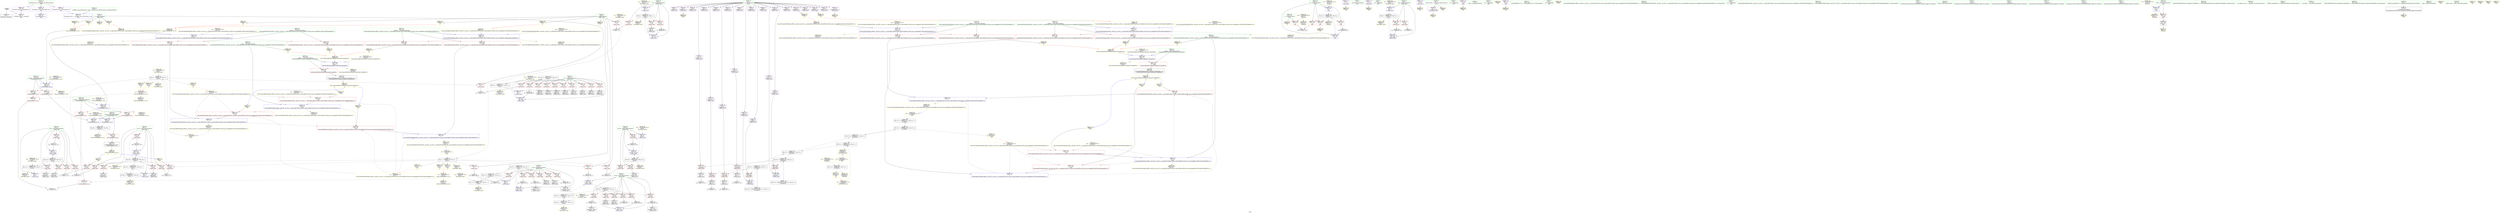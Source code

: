 digraph "SVFG" {
	label="SVFG";

	Node0x55c92ce46000 [shape=record,color=grey,label="{NodeID: 0\nNullPtr}"];
	Node0x55c92ce46000 -> Node0x55c92ce6c9c0[style=solid];
	Node0x55c92ce46000 -> Node0x55c92ce6f4c0[style=solid];
	Node0x55c92ce94990 [shape=record,color=yellow,style=double,label="{NodeID: 360\n4V_1 = ENCHI(MR_4V_0)\npts\{53 \}\nFun[_Z9test_casev]}"];
	Node0x55c92ce94990 -> Node0x55c92ce8d420[style=dashed];
	Node0x55c92ce7ae90 [shape=record,color=yellow,style=double,label="{NodeID: 277\nARet(334)\nCS[]}"];
	Node0x55c92ce7ae90 -> Node0x55c92ce74520[style=solid];
	Node0x55c92ce6ede0 [shape=record,color=red,label="{NodeID: 194\n384\<--374\n\<--T\nmain\n}"];
	Node0x55c92ce6ede0 -> Node0x55c92ce7dd00[style=solid];
	Node0x55c92ce6b8b0 [shape=record,color=purple,label="{NodeID: 111\n70\<--10\n\<--.str\n_Z9test_casev\n}"];
	Node0x55c92ce6b8b0 -> Node0x55c92ce795c0[style=solid];
	Node0x55c92ce6a2d0 [shape=record,color=green,label="{NodeID: 28\n64\<--65\ncol70\<--col70_field_insensitive\n_Z9test_casev\n}"];
	Node0x55c92ce6a2d0 -> Node0x55c92ce72980[style=solid];
	Node0x55c92ce6a2d0 -> Node0x55c92ce72a50[style=solid];
	Node0x55c92ce6a2d0 -> Node0x55c92ce72b20[style=solid];
	Node0x55c92ce6a2d0 -> Node0x55c92ce72bf0[style=solid];
	Node0x55c92ce6a2d0 -> Node0x55c92ce72cc0[style=solid];
	Node0x55c92ce6a2d0 -> Node0x55c92ce6feb0[style=solid];
	Node0x55c92ce6a2d0 -> Node0x55c92ce70120[style=solid];
	Node0x55c92ce8dd00 [shape=record,color=yellow,style=double,label="{NodeID: 388\nRETMU(51V_3)\npts\{377 \}\nFun[main]}"];
	Node0x55c92ce7d280 [shape=record,color=grey,label="{NodeID: 305\n173 = Binary(172, 90, )\n}"];
	Node0x55c92ce7d280 -> Node0x55c92ce6d720[style=solid];
	Node0x55c92ce70530 [shape=record,color=blue,label="{NodeID: 222\n294\<--289\n__b.addr\<--__b\n_ZSt3maxIiERKT_S2_S2_\n}"];
	Node0x55c92ce70530 -> Node0x55c92ce73d00[style=dashed];
	Node0x55c92ce70530 -> Node0x55c92ce73dd0[style=dashed];
	Node0x55c92ce70530 -> Node0x55c92ce9af30[style=dashed];
	Node0x55c92ce71fc0 [shape=record,color=red,label="{NodeID: 139\n107\<--60\n\<--row8\n_Z9test_casev\n}"];
	Node0x55c92ce71fc0 -> Node0x55c92ce7ed80[style=solid];
	Node0x55c92ce6cbc0 [shape=record,color=black,label="{NodeID: 56\n82\<--81\nidxprom\<--\n_Z9test_casev\n}"];
	Node0x55c92ce9af30 [shape=record,color=yellow,style=double,label="{NodeID: 416\nRETMU(30V_2)\npts\{295 \}\nFun[_ZSt3maxIiERKT_S2_S2_]}"];
	Node0x55c92ce8ca20 [shape=record,color=black,label="{NodeID: 333\nMR_26V_3 = PHI(MR_26V_4, MR_26V_2, )\npts\{291 \}\n}"];
	Node0x55c92ce8ca20 -> Node0x55c92ce73a90[style=dashed];
	Node0x55c92ce8ca20 -> Node0x55c92ce9ad70[style=dashed];
	Node0x55c92ce79aa0 [shape=record,color=yellow,style=double,label="{NodeID: 250\nAPARM(50)\nCS[]|{<s0>5}}"];
	Node0x55c92ce79aa0:s0 -> Node0x55c92ce7b9d0[style=solid,color=red];
	Node0x55c92ce73680 [shape=record,color=red,label="{NodeID: 167\n168\<--167\n\<--arrayidx43\n_Z9test_casev\n}"];
	Node0x55c92ce73680 -> Node0x55c92ce6d650[style=solid];
	Node0x55c92ce6e280 [shape=record,color=black,label="{NodeID: 84\n398\<--403\n_ZSt4moveIRcEONSt16remove_referenceIT_E4typeEOS2__ret\<--\n_ZSt4moveIRcEONSt16remove_referenceIT_E4typeEOS2_\n}"];
	Node0x55c92ce6e280 -> Node0x55c92ce7bff0[style=solid];
	Node0x55c92ce68210 [shape=record,color=green,label="{NodeID: 1\n7\<--1\n__dso_handle\<--dummyObj\nGlob }"];
	Node0x55c92ce94a70 [shape=record,color=yellow,style=double,label="{NodeID: 361\n6V_1 = ENCHI(MR_6V_0)\npts\{55 \}\nFun[_Z9test_casev]}"];
	Node0x55c92ce94a70 -> Node0x55c92ce6f5c0[style=dashed];
	Node0x55c92ce7af20 [shape=record,color=yellow,style=double,label="{NodeID: 278\nARet(351)\nCS[]}"];
	Node0x55c92ce7af20 -> Node0x55c92ce74930[style=solid];
	Node0x55c92ce6eeb0 [shape=record,color=red,label="{NodeID: 195\n383\<--376\n\<--nr\nmain\n}"];
	Node0x55c92ce6eeb0 -> Node0x55c92ce7dd00[style=solid];
	Node0x55c92ce6b980 [shape=record,color=purple,label="{NodeID: 112\n85\<--12\n\<--.str.1\n_Z9test_casev\n}"];
	Node0x55c92ce6b980 -> Node0x55c92ce79830[style=solid];
	Node0x55c92ce6a3a0 [shape=record,color=green,label="{NodeID: 29\n66\<--67\nrow75\<--row75_field_insensitive\n_Z9test_casev\n}"];
	Node0x55c92ce6a3a0 -> Node0x55c92ce72d90[style=solid];
	Node0x55c92ce6a3a0 -> Node0x55c92ce72e60[style=solid];
	Node0x55c92ce6a3a0 -> Node0x55c92ce72f30[style=solid];
	Node0x55c92ce6a3a0 -> Node0x55c92ce73000[style=solid];
	Node0x55c92ce6a3a0 -> Node0x55c92ce730d0[style=solid];
	Node0x55c92ce6a3a0 -> Node0x55c92ce6ff80[style=solid];
	Node0x55c92ce6a3a0 -> Node0x55c92ce70050[style=solid];
	Node0x55c92ce8dde0 [shape=record,color=yellow,style=double,label="{NodeID: 389\nRETMU(22V_2)\npts\{90000 \}\nFun[main]}"];
	Node0x55c92ce7d400 [shape=record,color=grey,label="{NodeID: 306\n207 = Binary(206, 90, )\n}"];
	Node0x55c92ce7d400 -> Node0x55c92ce6fde0[style=solid];
	Node0x55c92ce70600 [shape=record,color=blue,label="{NodeID: 223\n290\<--304\nretval\<--\n_ZSt3maxIiERKT_S2_S2_\n}"];
	Node0x55c92ce70600 -> Node0x55c92ce8ca20[style=dashed];
	Node0x55c92ce72090 [shape=record,color=red,label="{NodeID: 140\n112\<--60\n\<--row8\n_Z9test_casev\n}"];
	Node0x55c92ce72090 -> Node0x55c92ce6cc90[style=solid];
	Node0x55c92ce6cc90 [shape=record,color=black,label="{NodeID: 57\n113\<--112\nidxprom12\<--\n_Z9test_casev\n}"];
	Node0x55c92ce9b010 [shape=record,color=yellow,style=double,label="{NodeID: 417\nCSMU(2V_2)\npts\{51 \}\nCS[]|{<s0>5}}"];
	Node0x55c92ce9b010:s0 -> Node0x55c92ce95cb0[style=dashed,color=red];
	Node0x55c92ce8cf20 [shape=record,color=black,label="{NodeID: 334\nMR_2V_2 = PHI(MR_2V_3, MR_2V_1, )\npts\{51 \}\n}"];
	Node0x55c92ce8cf20 -> Node0x55c92ce71050[style=dashed];
	Node0x55c92ce8cf20 -> Node0x55c92ce71120[style=dashed];
	Node0x55c92ce8cf20 -> Node0x55c92ce711f0[style=dashed];
	Node0x55c92ce8cf20 -> Node0x55c92ce738f0[style=dashed];
	Node0x55c92ce8cf20 -> Node0x55c92ce739c0[style=dashed];
	Node0x55c92ce8cf20 -> Node0x55c92ce8dec0[style=dashed];
	Node0x55c92ce8cf20 -> Node0x55c92ce9b010[style=dashed];
	Node0x55c92ce8cf20 -> Node0x55c92ce9b250[style=dashed];
	Node0x55c92ce8cf20 -> Node0x55c92ce9b5f0[style=dashed];
	Node0x55c92ce79b70 [shape=record,color=yellow,style=double,label="{NodeID: 251\nAPARM(52)\nCS[]|{<s0>6}}"];
	Node0x55c92ce79b70:s0 -> Node0x55c92ce7b8e0[style=solid,color=red];
	Node0x55c92ce73750 [shape=record,color=red,label="{NodeID: 168\n179\<--178\n\<--arrayidx51\n_Z9test_casev\n}"];
	Node0x55c92ce73750 -> Node0x55c92ce6d8c0[style=solid];
	Node0x55c92ce6e350 [shape=record,color=black,label="{NodeID: 85\n405\<--410\n_ZSt4moveIRiEONSt16remove_referenceIT_E4typeEOS2__ret\<--\n_ZSt4moveIRiEONSt16remove_referenceIT_E4typeEOS2_\n}"];
	Node0x55c92ce6e350 -> Node0x55c92ce7c140[style=solid];
	Node0x55c92ce682a0 [shape=record,color=green,label="{NodeID: 2\n10\<--1\n.str\<--dummyObj\nGlob }"];
	Node0x55c92ce94b50 [shape=record,color=yellow,style=double,label="{NodeID: 362\n8V_1 = ENCHI(MR_8V_0)\npts\{57 \}\nFun[_Z9test_casev]}"];
	Node0x55c92ce94b50 -> Node0x55c92ce6f760[style=dashed];
	Node0x55c92ce7afb0 [shape=record,color=yellow,style=double,label="{NodeID: 279\nARet(357)\nCS[]}"];
	Node0x55c92ce7afb0 -> Node0x55c92ce74a00[style=solid];
	Node0x55c92ce6ef80 [shape=record,color=red,label="{NodeID: 196\n387\<--376\n\<--nr\nmain\n}"];
	Node0x55c92ce6ef80 -> Node0x55c92ce7a940[style=solid];
	Node0x55c92ce6ba50 [shape=record,color=purple,label="{NodeID: 113\n274\<--14\n\<--.str.2\n_Z9test_casev\n}"];
	Node0x55c92ce6ba50 -> Node0x55c92ce7a050[style=solid];
	Node0x55c92ce6a470 [shape=record,color=green,label="{NodeID: 30\n68\<--69\nrow100\<--row100_field_insensitive\n_Z9test_casev\n}"];
	Node0x55c92ce6a470 -> Node0x55c92ce731a0[style=solid];
	Node0x55c92ce6a470 -> Node0x55c92ce73270[style=solid];
	Node0x55c92ce6a470 -> Node0x55c92ce73340[style=solid];
	Node0x55c92ce6a470 -> Node0x55c92ce702c0[style=solid];
	Node0x55c92ce6a470 -> Node0x55c92ce70390[style=solid];
	Node0x55c92ce8dec0 [shape=record,color=yellow,style=double,label="{NodeID: 390\nRETMU(2V_2)\npts\{51 \}\nFun[_Z9test_casev]}"];
	Node0x55c92ce7d580 [shape=record,color=grey,label="{NodeID: 307\n124 = Binary(123, 90, )\n}"];
	Node0x55c92ce7d580 -> Node0x55c92ce6cf00[style=solid];
	Node0x55c92ce706d0 [shape=record,color=blue,label="{NodeID: 224\n290\<--307\nretval\<--\n_ZSt3maxIiERKT_S2_S2_\n}"];
	Node0x55c92ce706d0 -> Node0x55c92ce8ca20[style=dashed];
	Node0x55c92ce72160 [shape=record,color=red,label="{NodeID: 141\n123\<--60\n\<--row8\n_Z9test_casev\n}"];
	Node0x55c92ce72160 -> Node0x55c92ce7d580[style=solid];
	Node0x55c92ce6cd60 [shape=record,color=black,label="{NodeID: 58\n116\<--115\nidxprom14\<--\n_Z9test_casev\n}"];
	Node0x55c92ce9b170 [shape=record,color=yellow,style=double,label="{NodeID: 418\nCSMU(4V_2)\npts\{53 \}\nCS[]|{<s0>5}}"];
	Node0x55c92ce9b170:s0 -> Node0x55c92ce95dc0[style=dashed,color=red];
	Node0x55c92ce8d420 [shape=record,color=black,label="{NodeID: 335\nMR_4V_2 = PHI(MR_4V_3, MR_4V_1, )\npts\{53 \}\n}"];
	Node0x55c92ce8d420 -> Node0x55c92ce712c0[style=dashed];
	Node0x55c92ce8d420 -> Node0x55c92ce738f0[style=dashed];
	Node0x55c92ce8d420 -> Node0x55c92ce739c0[style=dashed];
	Node0x55c92ce8d420 -> Node0x55c92ce8dfd0[style=dashed];
	Node0x55c92ce8d420 -> Node0x55c92ce9b170[style=dashed];
	Node0x55c92ce8d420 -> Node0x55c92ce9b3b0[style=dashed];
	Node0x55c92ce8d420 -> Node0x55c92ce9b750[style=dashed];
	Node0x55c92ce79c40 [shape=record,color=yellow,style=double,label="{NodeID: 252\nAPARM(50)\nCS[]|{<s0>6}}"];
	Node0x55c92ce79c40:s0 -> Node0x55c92ce7b9d0[style=solid,color=red];
	Node0x55c92ce73820 [shape=record,color=red,label="{NodeID: 169\n190\<--189\n\<--arrayidx59\n_Z9test_casev\n}"];
	Node0x55c92ce73820 -> Node0x55c92ce6fc40[style=solid];
	Node0x55c92ce6e420 [shape=record,color=purple,label="{NodeID: 86\n31\<--4\n\<--_ZStL8__ioinit\n__cxx_global_var_init\n}"];
	Node0x55c92ce6e420 -> Node0x55c92ce79420[style=solid];
	Node0x55c92ce68550 [shape=record,color=green,label="{NodeID: 3\n12\<--1\n.str.1\<--dummyObj\nGlob }"];
	Node0x55c92ce94c30 [shape=record,color=yellow,style=double,label="{NodeID: 363\n10V_1 = ENCHI(MR_10V_0)\npts\{59 \}\nFun[_Z9test_casev]}"];
	Node0x55c92ce94c30 -> Node0x55c92ce8e220[style=dashed];
	Node0x55c92ce7b040 [shape=record,color=yellow,style=double,label="{NodeID: 280\nARet(361)\nCS[]}"];
	Node0x55c92ce7b040 -> Node0x55c92ce6ec40[style=solid];
	Node0x55c92ce6f050 [shape=record,color=red,label="{NodeID: 197\n392\<--376\n\<--nr\nmain\n}"];
	Node0x55c92ce6f050 -> Node0x55c92ce7c980[style=solid];
	Node0x55c92ce6bb20 [shape=record,color=purple,label="{NodeID: 114\n379\<--16\n\<--.str.3\nmain\n}"];
	Node0x55c92ce6bb20 -> Node0x55c92ce7a6d0[style=solid];
	Node0x55c92ce6a540 [shape=record,color=green,label="{NodeID: 31\n72\<--73\nscanf\<--scanf_field_insensitive\n}"];
	Node0x55c92ce8dfd0 [shape=record,color=yellow,style=double,label="{NodeID: 391\nRETMU(4V_2)\npts\{53 \}\nFun[_Z9test_casev]}"];
	Node0x55c92ce7d700 [shape=record,color=grey,label="{NodeID: 308\n142 = Binary(141, 90, )\n}"];
	Node0x55c92ce7d700 -> Node0x55c92ce6d310[style=solid];
	Node0x55c92ce707a0 [shape=record,color=blue,label="{NodeID: 225\n315\<--313\n__a.addr\<--__a\n_ZSt4swapIcENSt9enable_ifIXsr6__and_ISt6__not_ISt15__is_tuple_likeIT_EESt21is_move_constructibleIS3_ESt18is_move_assignableIS3_EEE5valueEvE4typeERS3_SC_\n}"];
	Node0x55c92ce707a0 -> Node0x55c92ce74040[style=dashed];
	Node0x55c92ce707a0 -> Node0x55c92ce74110[style=dashed];
	Node0x55c92ce707a0 -> Node0x55c92ce9a340[style=dashed];
	Node0x55c92ce72230 [shape=record,color=red,label="{NodeID: 142\n134\<--60\n\<--row8\n_Z9test_casev\n}"];
	Node0x55c92ce72230 -> Node0x55c92ce6d170[style=solid];
	Node0x55c92ce6ce30 [shape=record,color=black,label="{NodeID: 59\n119\<--118\nconv\<--\n_Z9test_casev\n}"];
	Node0x55c92ce6ce30 -> Node0x55c92ce7ef00[style=solid];
	Node0x55c92ce9b250 [shape=record,color=yellow,style=double,label="{NodeID: 419\nCSMU(2V_2)\npts\{51 \}\nCS[]|{<s0>6}}"];
	Node0x55c92ce9b250:s0 -> Node0x55c92ce95cb0[style=dashed,color=red];
	Node0x55c92ce8e130 [shape=record,color=black,label="{NodeID: 336\nMR_8V_3 = PHI(MR_8V_4, MR_8V_2, )\npts\{57 \}\n}"];
	Node0x55c92ce8e130 -> Node0x55c92ce71600[style=dashed];
	Node0x55c92ce8e130 -> Node0x55c92ce716d0[style=dashed];
	Node0x55c92ce8e130 -> Node0x55c92ce701f0[style=dashed];
	Node0x55c92ce8e130 -> Node0x55c92ce765d0[style=dashed];
	Node0x55c92ce79d10 [shape=record,color=yellow,style=double,label="{NodeID: 253\nAPARM(235)\nCS[]|{<s0>7}}"];
	Node0x55c92ce79d10:s0 -> Node0x55c92ce7b3d0[style=solid,color=red];
	Node0x55c92ce738f0 [shape=record,color=red,label="{NodeID: 170\n216\<--213\n\<--call72\n_Z9test_casev\n}"];
	Node0x55c92ce738f0 -> Node0x55c92ce7ea80[style=solid];
	Node0x55c92ce6e4f0 [shape=record,color=purple,label="{NodeID: 87\n83\<--8\narrayidx\<--in\n_Z9test_casev\n}"];
	Node0x55c92ce685e0 [shape=record,color=green,label="{NodeID: 4\n14\<--1\n.str.2\<--dummyObj\nGlob }"];
	Node0x55c92ce94d10 [shape=record,color=yellow,style=double,label="{NodeID: 364\n12V_1 = ENCHI(MR_12V_0)\npts\{61 \}\nFun[_Z9test_casev]}"];
	Node0x55c92ce94d10 -> Node0x55c92ce8e720[style=dashed];
	Node0x55c92ce7b0d0 [shape=record,color=yellow,style=double,label="{NodeID: 281\nARet(380)\nCS[]}"];
	Node0x55c92ce6f120 [shape=record,color=red,label="{NodeID: 198\n403\<--400\n\<--__t.addr\n_ZSt4moveIRcEONSt16remove_referenceIT_E4typeEOS2_\n}"];
	Node0x55c92ce6f120 -> Node0x55c92ce6e280[style=solid];
	Node0x55c92ce70c60 [shape=record,color=purple,label="{NodeID: 115\n388\<--18\n\<--.str.4\nmain\n}"];
	Node0x55c92ce70c60 -> Node0x55c92ce7a870[style=solid];
	Node0x55c92ce6a640 [shape=record,color=green,label="{NodeID: 32\n214\<--215\n_ZSt3maxIiERKT_S2_S2_\<--_ZSt3maxIiERKT_S2_S2__field_insensitive\n}"];
	Node0x55c92ce764f0 [shape=record,color=yellow,style=double,label="{NodeID: 392\nRETMU(6V_3)\npts\{55 \}\nFun[_Z9test_casev]}"];
	Node0x55c92ce7d880 [shape=record,color=grey,label="{NodeID: 309\n280 = Binary(279, 90, )\n}"];
	Node0x55c92ce7d880 -> Node0x55c92ce70390[style=solid];
	Node0x55c92ce70870 [shape=record,color=blue,label="{NodeID: 226\n317\<--314\n__b.addr\<--__b\n_ZSt4swapIcENSt9enable_ifIXsr6__and_ISt6__not_ISt15__is_tuple_likeIT_EESt21is_move_constructibleIS3_ESt18is_move_assignableIS3_EEE5valueEvE4typeERS3_SC_\n}"];
	Node0x55c92ce70870 -> Node0x55c92ce741e0[style=dashed];
	Node0x55c92ce70870 -> Node0x55c92ce742b0[style=dashed];
	Node0x55c92ce70870 -> Node0x55c92ce9a230[style=dashed];
	Node0x55c92ce72300 [shape=record,color=red,label="{NodeID: 143\n141\<--60\n\<--row8\n_Z9test_casev\n}"];
	Node0x55c92ce72300 -> Node0x55c92ce7d700[style=solid];
	Node0x55c92ce6cf00 [shape=record,color=black,label="{NodeID: 60\n125\<--124\nidxprom17\<--add\n_Z9test_casev\n}"];
	Node0x55c92ce9b3b0 [shape=record,color=yellow,style=double,label="{NodeID: 420\nCSMU(4V_2)\npts\{53 \}\nCS[]|{<s0>6}}"];
	Node0x55c92ce9b3b0:s0 -> Node0x55c92ce95dc0[style=dashed,color=red];
	Node0x55c92ce8e220 [shape=record,color=black,label="{NodeID: 337\nMR_10V_2 = PHI(MR_10V_4, MR_10V_1, )\npts\{59 \}\n}"];
	Node0x55c92ce8e220 -> Node0x55c92ce6f830[style=dashed];
	Node0x55c92ce8e220 -> Node0x55c92ce766b0[style=dashed];
	Node0x55c92ce79de0 [shape=record,color=yellow,style=double,label="{NodeID: 254\nAPARM(241)\nCS[]|{<s0>7}}"];
	Node0x55c92ce79de0:s0 -> Node0x55c92ce7b490[style=solid,color=red];
	Node0x55c92ce739c0 [shape=record,color=red,label="{NodeID: 171\n223\<--222\n\<--call77\n_Z9test_casev\n}"];
	Node0x55c92ce739c0 -> Node0x55c92ce7e780[style=solid];
	Node0x55c92ce6e5c0 [shape=record,color=purple,label="{NodeID: 88\n84\<--8\narraydecay\<--in\n_Z9test_casev\n}"];
	Node0x55c92ce6e5c0 -> Node0x55c92ce79900[style=solid];
	Node0x55c92ce686a0 [shape=record,color=green,label="{NodeID: 5\n16\<--1\n.str.3\<--dummyObj\nGlob }"];
	Node0x55c92ce94df0 [shape=record,color=yellow,style=double,label="{NodeID: 365\n14V_1 = ENCHI(MR_14V_0)\npts\{63 \}\nFun[_Z9test_casev]}"];
	Node0x55c92ce94df0 -> Node0x55c92ce8ec20[style=dashed];
	Node0x55c92ce7b160 [shape=record,color=yellow,style=double,label="{NodeID: 282\nARet(389)\nCS[]}"];
	Node0x55c92ce6f1f0 [shape=record,color=red,label="{NodeID: 199\n410\<--407\n\<--__t.addr\n_ZSt4moveIRiEONSt16remove_referenceIT_E4typeEOS2_\n}"];
	Node0x55c92ce6f1f0 -> Node0x55c92ce6e350[style=solid];
	Node0x55c92ce70cf0 [shape=record,color=purple,label="{NodeID: 116\n416\<--20\nllvm.global_ctors_0\<--llvm.global_ctors\nGlob }"];
	Node0x55c92ce70cf0 -> Node0x55c92ce6f2c0[style=solid];
	Node0x55c92ce6a740 [shape=record,color=green,label="{NodeID: 33\n243\<--244\n_ZSt4swapIcENSt9enable_ifIXsr6__and_ISt6__not_ISt15__is_tuple_likeIT_EESt21is_move_constructibleIS3_ESt18is_move_assignableIS3_EEE5valueEvE4typeERS3_SC_\<--_ZSt4swapIcENSt9enable_ifIXsr6__and_ISt6__not_ISt15__is_tuple_likeIT_EESt21is_move_constructibleIS3_ESt18is_move_assignableIS3_EEE5valueEvE4typeERS3_SC__field_insensitive\n}"];
	Node0x55c92ce765d0 [shape=record,color=yellow,style=double,label="{NodeID: 393\nRETMU(8V_3)\npts\{57 \}\nFun[_Z9test_casev]}"];
	Node0x55c92ce7da00 [shape=record,color=grey,label="{NodeID: 310\n302 = cmp(299, 301, )\n}"];
	Node0x55c92ce70940 [shape=record,color=blue,label="{NodeID: 227\n319\<--327\n__tmp\<--\n_ZSt4swapIcENSt9enable_ifIXsr6__and_ISt6__not_ISt15__is_tuple_likeIT_EESt21is_move_constructibleIS3_ESt18is_move_assignableIS3_EEE5valueEvE4typeERS3_SC_\n}"];
	Node0x55c92ce70940 -> Node0x55c92ce74450[style=dashed];
	Node0x55c92ce70940 -> Node0x55c92ce74520[style=dashed];
	Node0x55c92ce70940 -> Node0x55c92ce9a420[style=dashed];
	Node0x55c92ce723d0 [shape=record,color=red,label="{NodeID: 144\n151\<--60\n\<--row8\n_Z9test_casev\n}"];
	Node0x55c92ce723d0 -> Node0x55c92ce7cb00[style=solid];
	Node0x55c92ce6cfd0 [shape=record,color=black,label="{NodeID: 61\n128\<--127\nidxprom19\<--\n_Z9test_casev\n}"];
	Node0x55c92ce9b490 [shape=record,color=yellow,style=double,label="{NodeID: 421\nCSMU(22V_11)\npts\{90000 \}\nCS[]|{<s0>7}}"];
	Node0x55c92ce9b490:s0 -> Node0x55c92ce95630[style=dashed,color=red];
	Node0x55c92ce8e720 [shape=record,color=black,label="{NodeID: 338\nMR_12V_2 = PHI(MR_12V_3, MR_12V_1, )\npts\{61 \}\n}"];
	Node0x55c92ce8e720 -> Node0x55c92ce8bb20[style=dashed];
	Node0x55c92ce8e720 -> Node0x55c92ce76790[style=dashed];
	Node0x55c92ce79eb0 [shape=record,color=yellow,style=double,label="{NodeID: 255\nAPARM(52)\nCS[]|{<s0>8}}"];
	Node0x55c92ce79eb0:s0 -> Node0x55c92ce7b550[style=solid,color=red];
	Node0x55c92ce73a90 [shape=record,color=red,label="{NodeID: 172\n310\<--290\n\<--retval\n_ZSt3maxIiERKT_S2_S2_\n}"];
	Node0x55c92ce73a90 -> Node0x55c92ce6e0e0[style=solid];
	Node0x55c92ce6e690 [shape=record,color=purple,label="{NodeID: 89\n114\<--8\narrayidx13\<--in\n_Z9test_casev\n}"];
	Node0x55c92ce68f40 [shape=record,color=green,label="{NodeID: 6\n18\<--1\n.str.4\<--dummyObj\nGlob }"];
	Node0x55c92ce94ed0 [shape=record,color=yellow,style=double,label="{NodeID: 366\n16V_1 = ENCHI(MR_16V_0)\npts\{65 \}\nFun[_Z9test_casev]}"];
	Node0x55c92ce94ed0 -> Node0x55c92ce8f120[style=dashed];
	Node0x55c92ce7b280 [shape=record,color=yellow,style=double,label="{NodeID: 283\nFPARM(399)\nFun[_ZSt4moveIRcEONSt16remove_referenceIT_E4typeEOS2_]}"];
	Node0x55c92ce7b280 -> Node0x55c92ce790e0[style=solid];
	Node0x55c92ce6f2c0 [shape=record,color=blue,label="{NodeID: 200\n416\<--21\nllvm.global_ctors_0\<--\nGlob }"];
	Node0x55c92ce70d80 [shape=record,color=purple,label="{NodeID: 117\n417\<--20\nllvm.global_ctors_1\<--llvm.global_ctors\nGlob }"];
	Node0x55c92ce70d80 -> Node0x55c92ce6f3c0[style=solid];
	Node0x55c92ce6a840 [shape=record,color=green,label="{NodeID: 34\n257\<--258\n_ZSt4swapIiENSt9enable_ifIXsr6__and_ISt6__not_ISt15__is_tuple_likeIT_EESt21is_move_constructibleIS3_ESt18is_move_assignableIS3_EEE5valueEvE4typeERS3_SC_\<--_ZSt4swapIiENSt9enable_ifIXsr6__and_ISt6__not_ISt15__is_tuple_likeIT_EESt21is_move_constructibleIS3_ESt18is_move_assignableIS3_EEE5valueEvE4typeERS3_SC__field_insensitive\n}"];
	Node0x55c92ce766b0 [shape=record,color=yellow,style=double,label="{NodeID: 394\nRETMU(10V_2)\npts\{59 \}\nFun[_Z9test_casev]}"];
	Node0x55c92ce7db80 [shape=record,color=grey,label="{NodeID: 311\n268 = cmp(266, 267, )\n}"];
	Node0x55c92ce70a10 [shape=record,color=blue,label="{NodeID: 228\n332\<--331\n\<--\n_ZSt4swapIcENSt9enable_ifIXsr6__and_ISt6__not_ISt15__is_tuple_likeIT_EESt21is_move_constructibleIS3_ESt18is_move_assignableIS3_EEE5valueEvE4typeERS3_SC_\n}"];
	Node0x55c92ce70a10 -> Node0x55c92ce74520[style=dashed];
	Node0x55c92ce70a10 -> Node0x55c92ce70ae0[style=dashed];
	Node0x55c92ce724a0 [shape=record,color=red,label="{NodeID: 145\n159\<--62\n\<--row35\n_Z9test_casev\n}"];
	Node0x55c92ce724a0 -> Node0x55c92ce7de80[style=solid];
	Node0x55c92ce6d0a0 [shape=record,color=black,label="{NodeID: 62\n131\<--130\nconv21\<--\n_Z9test_casev\n}"];
	Node0x55c92ce6d0a0 -> Node0x55c92ce7e000[style=solid];
	Node0x55c92ce9b5f0 [shape=record,color=yellow,style=double,label="{NodeID: 422\nCSMU(2V_2)\npts\{51 \}\nCS[]|{<s0>8}}"];
	Node0x55c92ce9b5f0:s0 -> Node0x55c92ce95710[style=dashed,color=red];
	Node0x55c92ce8ec20 [shape=record,color=black,label="{NodeID: 339\nMR_14V_2 = PHI(MR_14V_3, MR_14V_1, )\npts\{63 \}\n}"];
	Node0x55c92ce8ec20 -> Node0x55c92ce8c020[style=dashed];
	Node0x55c92ce8ec20 -> Node0x55c92ce76870[style=dashed];
	Node0x55c92ce79f80 [shape=record,color=yellow,style=double,label="{NodeID: 256\nAPARM(50)\nCS[]|{<s0>8}}"];
	Node0x55c92ce79f80:s0 -> Node0x55c92ce7b640[style=solid,color=red];
	Node0x55c92ce73b60 [shape=record,color=red,label="{NodeID: 173\n298\<--292\n\<--__a.addr\n_ZSt3maxIiERKT_S2_S2_\n}"];
	Node0x55c92ce73b60 -> Node0x55c92ce73ea0[style=solid];
	Node0x55c92ce6e760 [shape=record,color=purple,label="{NodeID: 90\n117\<--8\narrayidx15\<--in\n_Z9test_casev\n}"];
	Node0x55c92ce6e760 -> Node0x55c92ce73410[style=solid];
	Node0x55c92ce68fd0 [shape=record,color=green,label="{NodeID: 7\n21\<--1\n\<--dummyObj\nCan only get source location for instruction, argument, global var or function.}"];
	Node0x55c92ce94fb0 [shape=record,color=yellow,style=double,label="{NodeID: 367\n18V_1 = ENCHI(MR_18V_0)\npts\{67 \}\nFun[_Z9test_casev]}"];
	Node0x55c92ce94fb0 -> Node0x55c92ce8f620[style=dashed];
	Node0x55c92ce7b3d0 [shape=record,color=yellow,style=double,label="{NodeID: 284\nFPARM(313)\nFun[_ZSt4swapIcENSt9enable_ifIXsr6__and_ISt6__not_ISt15__is_tuple_likeIT_EESt21is_move_constructibleIS3_ESt18is_move_assignableIS3_EEE5valueEvE4typeERS3_SC_]}"];
	Node0x55c92ce7b3d0 -> Node0x55c92ce707a0[style=solid];
	Node0x55c92ce6f3c0 [shape=record,color=blue,label="{NodeID: 201\n417\<--22\nllvm.global_ctors_1\<--_GLOBAL__sub_I_Errichto.rekt_0_1.cpp\nGlob }"];
	Node0x55c92ce70e80 [shape=record,color=purple,label="{NodeID: 118\n418\<--20\nllvm.global_ctors_2\<--llvm.global_ctors\nGlob }"];
	Node0x55c92ce70e80 -> Node0x55c92ce6f4c0[style=solid];
	Node0x55c92ce6a940 [shape=record,color=green,label="{NodeID: 35\n276\<--277\nprintf\<--printf_field_insensitive\n}"];
	Node0x55c92ce76790 [shape=record,color=yellow,style=double,label="{NodeID: 395\nRETMU(12V_2)\npts\{61 \}\nFun[_Z9test_casev]}"];
	Node0x55c92ce7dd00 [shape=record,color=grey,label="{NodeID: 312\n385 = cmp(383, 384, )\n}"];
	Node0x55c92ce70ae0 [shape=record,color=blue,label="{NodeID: 229\n336\<--335\n\<--\n_ZSt4swapIcENSt9enable_ifIXsr6__and_ISt6__not_ISt15__is_tuple_likeIT_EESt21is_move_constructibleIS3_ESt18is_move_assignableIS3_EEE5valueEvE4typeERS3_SC_\n}"];
	Node0x55c92ce70ae0 -> Node0x55c92ce9a500[style=dashed];
	Node0x55c92ce72570 [shape=record,color=red,label="{NodeID: 146\n162\<--62\n\<--row35\n_Z9test_casev\n}"];
	Node0x55c92ce72570 -> Node0x55c92ce6d4b0[style=solid];
	Node0x55c92ce6d170 [shape=record,color=black,label="{NodeID: 63\n135\<--134\nidxprom23\<--\n_Z9test_casev\n}"];
	Node0x55c92ce9b750 [shape=record,color=yellow,style=double,label="{NodeID: 423\nCSMU(4V_2)\npts\{53 \}\nCS[]|{<s0>8}}"];
	Node0x55c92ce9b750:s0 -> Node0x55c92ce95820[style=dashed,color=red];
	Node0x55c92ce8f120 [shape=record,color=black,label="{NodeID: 340\nMR_16V_2 = PHI(MR_16V_4, MR_16V_1, )\npts\{65 \}\n}"];
	Node0x55c92ce8f120 -> Node0x55c92ce6feb0[style=dashed];
	Node0x55c92ce8f120 -> Node0x55c92ce76950[style=dashed];
	Node0x55c92ce7a050 [shape=record,color=yellow,style=double,label="{NodeID: 257\nAPARM(274)\nCS[]}"];
	Node0x55c92ce73c30 [shape=record,color=red,label="{NodeID: 174\n307\<--292\n\<--__a.addr\n_ZSt3maxIiERKT_S2_S2_\n}"];
	Node0x55c92ce73c30 -> Node0x55c92ce706d0[style=solid];
	Node0x55c92ce6e830 [shape=record,color=purple,label="{NodeID: 91\n126\<--8\narrayidx18\<--in\n_Z9test_casev\n}"];
	Node0x55c92ce69060 [shape=record,color=green,label="{NodeID: 8\n75\<--1\n\<--dummyObj\nCan only get source location for instruction, argument, global var or function.}"];
	Node0x55c92ce95090 [shape=record,color=yellow,style=double,label="{NodeID: 368\n20V_1 = ENCHI(MR_20V_0)\npts\{69 \}\nFun[_Z9test_casev]}"];
	Node0x55c92ce95090 -> Node0x55c92ce702c0[style=dashed];
	Node0x55c92ce7b490 [shape=record,color=yellow,style=double,label="{NodeID: 285\nFPARM(314)\nFun[_ZSt4swapIcENSt9enable_ifIXsr6__and_ISt6__not_ISt15__is_tuple_likeIT_EESt21is_move_constructibleIS3_ESt18is_move_assignableIS3_EEE5valueEvE4typeERS3_SC_]}"];
	Node0x55c92ce7b490 -> Node0x55c92ce70870[style=solid];
	Node0x55c92ce6f4c0 [shape=record,color=blue, style = dotted,label="{NodeID: 202\n418\<--3\nllvm.global_ctors_2\<--dummyVal\nGlob }"];
	Node0x55c92ce70f80 [shape=record,color=red,label="{NodeID: 119\n78\<--50\n\<--h\n_Z9test_casev\n}"];
	Node0x55c92ce70f80 -> Node0x55c92ce7e180[style=solid];
	Node0x55c92ce6aa40 [shape=record,color=green,label="{NodeID: 36\n290\<--291\nretval\<--retval_field_insensitive\n_ZSt3maxIiERKT_S2_S2_\n}"];
	Node0x55c92ce6aa40 -> Node0x55c92ce73a90[style=solid];
	Node0x55c92ce6aa40 -> Node0x55c92ce70600[style=solid];
	Node0x55c92ce6aa40 -> Node0x55c92ce706d0[style=solid];
	Node0x55c92ce76870 [shape=record,color=yellow,style=double,label="{NodeID: 396\nRETMU(14V_2)\npts\{63 \}\nFun[_Z9test_casev]}"];
	Node0x55c92ce7de80 [shape=record,color=grey,label="{NodeID: 313\n160 = cmp(159, 75, )\n}"];
	Node0x55c92ce70bb0 [shape=record,color=blue,label="{NodeID: 230\n342\<--340\n__a.addr\<--__a\n_ZSt4swapIiENSt9enable_ifIXsr6__and_ISt6__not_ISt15__is_tuple_likeIT_EESt21is_move_constructibleIS3_ESt18is_move_assignableIS3_EEE5valueEvE4typeERS3_SC_\n}"];
	Node0x55c92ce70bb0 -> Node0x55c92ce745f0[style=dashed];
	Node0x55c92ce70bb0 -> Node0x55c92ce746c0[style=dashed];
	Node0x55c92ce70bb0 -> Node0x55c92ce9a7d0[style=dashed];
	Node0x55c92ce72640 [shape=record,color=red,label="{NodeID: 147\n172\<--62\n\<--row35\n_Z9test_casev\n}"];
	Node0x55c92ce72640 -> Node0x55c92ce7d280[style=solid];
	Node0x55c92ce6d240 [shape=record,color=black,label="{NodeID: 64\n138\<--137\nidxprom25\<--\n_Z9test_casev\n}"];
	Node0x55c92ce9b830 [shape=record,color=yellow,style=double,label="{NodeID: 424\nCSMU(22V_2)\npts\{90000 \}\nCS[]|{<s0>18}}"];
	Node0x55c92ce9b830:s0 -> Node0x55c92ce95170[style=dashed,color=red];
	Node0x55c92ce8f620 [shape=record,color=black,label="{NodeID: 341\nMR_18V_2 = PHI(MR_18V_3, MR_18V_1, )\npts\{67 \}\n}"];
	Node0x55c92ce8f620 -> Node0x55c92ce92d20[style=dashed];
	Node0x55c92ce8f620 -> Node0x55c92ce76a30[style=dashed];
	Node0x55c92ce7a120 [shape=record,color=yellow,style=double,label="{NodeID: 258\nAPARM(273)\nCS[]}"];
	Node0x55c92ce73d00 [shape=record,color=red,label="{NodeID: 175\n300\<--294\n\<--__b.addr\n_ZSt3maxIiERKT_S2_S2_\n}"];
	Node0x55c92ce73d00 -> Node0x55c92ce73f70[style=solid];
	Node0x55c92ce6e900 [shape=record,color=purple,label="{NodeID: 92\n129\<--8\narrayidx20\<--in\n_Z9test_casev\n}"];
	Node0x55c92ce6e900 -> Node0x55c92ce734e0[style=solid];
	Node0x55c92ce69120 [shape=record,color=green,label="{NodeID: 9\n90\<--1\n\<--dummyObj\nCan only get source location for instruction, argument, global var or function.}"];
	Node0x55c92ce95170 [shape=record,color=yellow,style=double,label="{NodeID: 369\n22V_1 = ENCHI(MR_22V_0)\npts\{90000 \}\nFun[_Z9test_casev]}"];
	Node0x55c92ce95170 -> Node0x55c92ce8fb20[style=dashed];
	Node0x55c92ce7b550 [shape=record,color=yellow,style=double,label="{NodeID: 286\nFPARM(340)\nFun[_ZSt4swapIiENSt9enable_ifIXsr6__and_ISt6__not_ISt15__is_tuple_likeIT_EESt21is_move_constructibleIS3_ESt18is_move_assignableIS3_EEE5valueEvE4typeERS3_SC_]}"];
	Node0x55c92ce7b550 -> Node0x55c92ce70bb0[style=solid];
	Node0x55c92ce6f5c0 [shape=record,color=blue,label="{NodeID: 203\n54\<--75\nrow\<--\n_Z9test_casev\n}"];
	Node0x55c92ce6f5c0 -> Node0x55c92ce92320[style=dashed];
	Node0x55c92ce71050 [shape=record,color=red,label="{NodeID: 120\n108\<--50\n\<--h\n_Z9test_casev\n}"];
	Node0x55c92ce71050 -> Node0x55c92ce7d100[style=solid];
	Node0x55c92ce6ab10 [shape=record,color=green,label="{NodeID: 37\n292\<--293\n__a.addr\<--__a.addr_field_insensitive\n_ZSt3maxIiERKT_S2_S2_\n}"];
	Node0x55c92ce6ab10 -> Node0x55c92ce73b60[style=solid];
	Node0x55c92ce6ab10 -> Node0x55c92ce73c30[style=solid];
	Node0x55c92ce6ab10 -> Node0x55c92ce70460[style=solid];
	Node0x55c92ce76950 [shape=record,color=yellow,style=double,label="{NodeID: 397\nRETMU(16V_2)\npts\{65 \}\nFun[_Z9test_casev]}"];
	Node0x55c92ce7e000 [shape=record,color=grey,label="{NodeID: 314\n132 = cmp(131, 121, )\n}"];
	Node0x55c92ce78b30 [shape=record,color=blue,label="{NodeID: 231\n344\<--341\n__b.addr\<--__b\n_ZSt4swapIiENSt9enable_ifIXsr6__and_ISt6__not_ISt15__is_tuple_likeIT_EESt21is_move_constructibleIS3_ESt18is_move_assignableIS3_EEE5valueEvE4typeERS3_SC_\n}"];
	Node0x55c92ce78b30 -> Node0x55c92ce74790[style=dashed];
	Node0x55c92ce78b30 -> Node0x55c92ce74860[style=dashed];
	Node0x55c92ce78b30 -> Node0x55c92ce9a8b0[style=dashed];
	Node0x55c92ce72710 [shape=record,color=red,label="{NodeID: 148\n183\<--62\n\<--row35\n_Z9test_casev\n}"];
	Node0x55c92ce72710 -> Node0x55c92ce7ce00[style=solid];
	Node0x55c92ce6d310 [shape=record,color=black,label="{NodeID: 65\n143\<--142\nidxprom28\<--add27\n_Z9test_casev\n}"];
	Node0x55c92ce9b990 [shape=record,color=yellow,style=double,label="{NodeID: 425\n22V_12 = CSCHI(MR_22V_11)\npts\{90000 \}\nCS[]}"];
	Node0x55c92ce9b990 -> Node0x55c92ce8a220[style=dashed];
	Node0x55c92ce8fb20 [shape=record,color=black,label="{NodeID: 342\nMR_22V_2 = PHI(MR_22V_10, MR_22V_1, )\npts\{90000 \}\n}"];
	Node0x55c92ce8fb20 -> Node0x55c92ce8c520[style=dashed];
	Node0x55c92ce8fb20 -> Node0x55c92ce9a040[style=dashed];
	Node0x55c92ce7a1f0 [shape=record,color=yellow,style=double,label="{NodeID: 259\nAPARM(323)\nCS[]|{<s0>10}}"];
	Node0x55c92ce7a1f0:s0 -> Node0x55c92ce7b280[style=solid,color=red];
	Node0x55c92ce73dd0 [shape=record,color=red,label="{NodeID: 176\n304\<--294\n\<--__b.addr\n_ZSt3maxIiERKT_S2_S2_\n}"];
	Node0x55c92ce73dd0 -> Node0x55c92ce70600[style=solid];
	Node0x55c92ce6e9d0 [shape=record,color=purple,label="{NodeID: 93\n136\<--8\narrayidx24\<--in\n_Z9test_casev\n}"];
	Node0x55c92ce69220 [shape=record,color=green,label="{NodeID: 10\n97\<--1\n\<--dummyObj\nCan only get source location for instruction, argument, global var or function.}"];
	Node0x55c92ce95250 [shape=record,color=yellow,style=double,label="{NodeID: 370\n54V_1 = ENCHI(MR_54V_0)\npts\{401 \}\nFun[_ZSt4moveIRcEONSt16remove_referenceIT_E4typeEOS2_]}"];
	Node0x55c92ce95250 -> Node0x55c92ce790e0[style=dashed];
	Node0x55c92ce7b640 [shape=record,color=yellow,style=double,label="{NodeID: 287\nFPARM(341)\nFun[_ZSt4swapIiENSt9enable_ifIXsr6__and_ISt6__not_ISt15__is_tuple_likeIT_EESt21is_move_constructibleIS3_ESt18is_move_assignableIS3_EEE5valueEvE4typeERS3_SC_]}"];
	Node0x55c92ce7b640 -> Node0x55c92ce78b30[style=solid];
	Node0x55c92ce6f690 [shape=record,color=blue,label="{NodeID: 204\n54\<--89\nrow\<--inc\n_Z9test_casev\n}"];
	Node0x55c92ce6f690 -> Node0x55c92ce92320[style=dashed];
	Node0x55c92ce71120 [shape=record,color=red,label="{NodeID: 121\n155\<--50\n\<--h\n_Z9test_casev\n}"];
	Node0x55c92ce71120 -> Node0x55c92ce7c800[style=solid];
	Node0x55c92ce6abe0 [shape=record,color=green,label="{NodeID: 38\n294\<--295\n__b.addr\<--__b.addr_field_insensitive\n_ZSt3maxIiERKT_S2_S2_\n}"];
	Node0x55c92ce6abe0 -> Node0x55c92ce73d00[style=solid];
	Node0x55c92ce6abe0 -> Node0x55c92ce73dd0[style=solid];
	Node0x55c92ce6abe0 -> Node0x55c92ce70530[style=solid];
	Node0x55c92ce76a30 [shape=record,color=yellow,style=double,label="{NodeID: 398\nRETMU(18V_2)\npts\{67 \}\nFun[_Z9test_casev]}"];
	Node0x55c92ce7e180 [shape=record,color=grey,label="{NodeID: 315\n79 = cmp(77, 78, )\n}"];
	Node0x55c92ce78c00 [shape=record,color=blue,label="{NodeID: 232\n346\<--354\n__tmp\<--\n_ZSt4swapIiENSt9enable_ifIXsr6__and_ISt6__not_ISt15__is_tuple_likeIT_EESt21is_move_constructibleIS3_ESt18is_move_assignableIS3_EEE5valueEvE4typeERS3_SC_\n}"];
	Node0x55c92ce78c00 -> Node0x55c92ce74a00[style=dashed];
	Node0x55c92ce78c00 -> Node0x55c92ce6ec40[style=dashed];
	Node0x55c92ce78c00 -> Node0x55c92ce9a990[style=dashed];
	Node0x55c92ce727e0 [shape=record,color=red,label="{NodeID: 149\n191\<--62\n\<--row35\n_Z9test_casev\n}"];
	Node0x55c92ce727e0 -> Node0x55c92ce6db30[style=solid];
	Node0x55c92ce6d3e0 [shape=record,color=black,label="{NodeID: 66\n146\<--145\nidxprom30\<--\n_Z9test_casev\n}"];
	Node0x55c92ce9baf0 [shape=record,color=yellow,style=double,label="{NodeID: 426\n2V_3 = CSCHI(MR_2V_2)\npts\{51 \}\nCS[]}"];
	Node0x55c92ce9baf0 -> Node0x55c92ce8cf20[style=dashed];
	Node0x55c92ce90020 [shape=record,color=black,label="{NodeID: 343\nMR_51V_3 = PHI(MR_51V_4, MR_51V_2, )\npts\{377 \}\n}"];
	Node0x55c92ce90020 -> Node0x55c92ce6eeb0[style=dashed];
	Node0x55c92ce90020 -> Node0x55c92ce6ef80[style=dashed];
	Node0x55c92ce90020 -> Node0x55c92ce6f050[style=dashed];
	Node0x55c92ce90020 -> Node0x55c92ce79010[style=dashed];
	Node0x55c92ce90020 -> Node0x55c92ce8dd00[style=dashed];
	Node0x55c92ce7a2c0 [shape=record,color=yellow,style=double,label="{NodeID: 260\nAPARM(329)\nCS[]|{<s0>11}}"];
	Node0x55c92ce7a2c0:s0 -> Node0x55c92ce7b280[style=solid,color=red];
	Node0x55c92ce73ea0 [shape=record,color=red,label="{NodeID: 177\n299\<--298\n\<--\n_ZSt3maxIiERKT_S2_S2_\n}"];
	Node0x55c92ce73ea0 -> Node0x55c92ce7da00[style=solid];
	Node0x55c92ce6eaa0 [shape=record,color=purple,label="{NodeID: 94\n139\<--8\narrayidx26\<--in\n_Z9test_casev\n}"];
	Node0x55c92ce6eaa0 -> Node0x55c92ce735b0[style=solid];
	Node0x55c92ce69320 [shape=record,color=green,label="{NodeID: 11\n121\<--1\n\<--dummyObj\nCan only get source location for instruction, argument, global var or function.}"];
	Node0x55c92ce95360 [shape=record,color=yellow,style=double,label="{NodeID: 371\n34V_1 = ENCHI(MR_34V_0)\npts\{318 \}\nFun[_ZSt4swapIcENSt9enable_ifIXsr6__and_ISt6__not_ISt15__is_tuple_likeIT_EESt21is_move_constructibleIS3_ESt18is_move_assignableIS3_EEE5valueEvE4typeERS3_SC_]}"];
	Node0x55c92ce95360 -> Node0x55c92ce70870[style=dashed];
	Node0x55c92ce7b790 [shape=record,color=yellow,style=double,label="{NodeID: 288\nFPARM(406)\nFun[_ZSt4moveIRiEONSt16remove_referenceIT_E4typeEOS2_]}"];
	Node0x55c92ce7b790 -> Node0x55c92ce791b0[style=solid];
	Node0x55c92ce6f760 [shape=record,color=blue,label="{NodeID: 205\n56\<--75\nrep\<--\n_Z9test_casev\n}"];
	Node0x55c92ce6f760 -> Node0x55c92ce8e130[style=dashed];
	Node0x55c92ce711f0 [shape=record,color=red,label="{NodeID: 122\n267\<--50\n\<--h\n_Z9test_casev\n}"];
	Node0x55c92ce711f0 -> Node0x55c92ce7db80[style=solid];
	Node0x55c92ce6acb0 [shape=record,color=green,label="{NodeID: 39\n315\<--316\n__a.addr\<--__a.addr_field_insensitive\n_ZSt4swapIcENSt9enable_ifIXsr6__and_ISt6__not_ISt15__is_tuple_likeIT_EESt21is_move_constructibleIS3_ESt18is_move_assignableIS3_EEE5valueEvE4typeERS3_SC_\n}"];
	Node0x55c92ce6acb0 -> Node0x55c92ce74040[style=solid];
	Node0x55c92ce6acb0 -> Node0x55c92ce74110[style=solid];
	Node0x55c92ce6acb0 -> Node0x55c92ce707a0[style=solid];
	Node0x55c92ce99f90 [shape=record,color=yellow,style=double,label="{NodeID: 399\nRETMU(20V_3)\npts\{69 \}\nFun[_Z9test_casev]}"];
	Node0x55c92ce7e300 [shape=record,color=grey,label="{NodeID: 316\n181 = cmp(180, 121, )\n}"];
	Node0x55c92ce78cd0 [shape=record,color=blue,label="{NodeID: 233\n359\<--358\n\<--\n_ZSt4swapIiENSt9enable_ifIXsr6__and_ISt6__not_ISt15__is_tuple_likeIT_EESt21is_move_constructibleIS3_ESt18is_move_assignableIS3_EEE5valueEvE4typeERS3_SC_\n}"];
	Node0x55c92ce78cd0 -> Node0x55c92ce6ec40[style=dashed];
	Node0x55c92ce78cd0 -> Node0x55c92ce9a6f0[style=dashed];
	Node0x55c92ce728b0 [shape=record,color=red,label="{NodeID: 150\n200\<--62\n\<--row35\n_Z9test_casev\n}"];
	Node0x55c92ce728b0 -> Node0x55c92ce7c500[style=solid];
	Node0x55c92ce6d4b0 [shape=record,color=black,label="{NodeID: 67\n163\<--162\nidxprom40\<--\n_Z9test_casev\n}"];
	Node0x55c92ce9bc50 [shape=record,color=yellow,style=double,label="{NodeID: 427\n4V_3 = CSCHI(MR_4V_2)\npts\{53 \}\nCS[]}"];
	Node0x55c92ce9bc50 -> Node0x55c92ce8d420[style=dashed];
	Node0x55c92ce90520 [shape=record,color=black,label="{NodeID: 344\nMR_22V_2 = PHI(MR_22V_3, MR_22V_1, )\npts\{90000 \}\n}"];
	Node0x55c92ce90520 -> Node0x55c92ce8dde0[style=dashed];
	Node0x55c92ce90520 -> Node0x55c92ce9b830[style=dashed];
	Node0x55c92ce7a390 [shape=record,color=yellow,style=double,label="{NodeID: 261\nAPARM(319)\nCS[]|{<s0>12}}"];
	Node0x55c92ce7a390:s0 -> Node0x55c92ce7b280[style=solid,color=red];
	Node0x55c92ce73f70 [shape=record,color=red,label="{NodeID: 178\n301\<--300\n\<--\n_ZSt3maxIiERKT_S2_S2_\n}"];
	Node0x55c92ce73f70 -> Node0x55c92ce7da00[style=solid];
	Node0x55c92ce6eb70 [shape=record,color=purple,label="{NodeID: 95\n144\<--8\narrayidx29\<--in\n_Z9test_casev\n}"];
	Node0x55c92ce69420 [shape=record,color=green,label="{NodeID: 12\n202\<--1\n\<--dummyObj\nCan only get source location for instruction, argument, global var or function.}"];
	Node0x55c92ce95470 [shape=record,color=yellow,style=double,label="{NodeID: 372\n36V_1 = ENCHI(MR_36V_0)\npts\{320 \}\nFun[_ZSt4swapIcENSt9enable_ifIXsr6__and_ISt6__not_ISt15__is_tuple_likeIT_EESt21is_move_constructibleIS3_ESt18is_move_assignableIS3_EEE5valueEvE4typeERS3_SC_]}"];
	Node0x55c92ce95470 -> Node0x55c92ce74380[style=dashed];
	Node0x55c92ce95470 -> Node0x55c92ce70940[style=dashed];
	Node0x55c92ce7b8e0 [shape=record,color=yellow,style=double,label="{NodeID: 289\nFPARM(288)\nFun[_ZSt3maxIiERKT_S2_S2_]}"];
	Node0x55c92ce7b8e0 -> Node0x55c92ce70460[style=solid];
	Node0x55c92ce6f830 [shape=record,color=blue,label="{NodeID: 206\n58\<--75\ncol\<--\n_Z9test_casev\n}"];
	Node0x55c92ce6f830 -> Node0x55c92ce8b620[style=dashed];
	Node0x55c92ce712c0 [shape=record,color=red,label="{NodeID: 123\n102\<--52\n\<--w\n_Z9test_casev\n}"];
	Node0x55c92ce712c0 -> Node0x55c92ce7e600[style=solid];
	Node0x55c92ce6ad80 [shape=record,color=green,label="{NodeID: 40\n317\<--318\n__b.addr\<--__b.addr_field_insensitive\n_ZSt4swapIcENSt9enable_ifIXsr6__and_ISt6__not_ISt15__is_tuple_likeIT_EESt21is_move_constructibleIS3_ESt18is_move_assignableIS3_EEE5valueEvE4typeERS3_SC_\n}"];
	Node0x55c92ce6ad80 -> Node0x55c92ce741e0[style=solid];
	Node0x55c92ce6ad80 -> Node0x55c92ce742b0[style=solid];
	Node0x55c92ce6ad80 -> Node0x55c92ce70870[style=solid];
	Node0x55c92ce9a040 [shape=record,color=yellow,style=double,label="{NodeID: 400\nRETMU(22V_2)\npts\{90000 \}\nFun[_Z9test_casev]|{<s0>18}}"];
	Node0x55c92ce9a040:s0 -> Node0x55c92ce9bd30[style=dashed,color=blue];
	Node0x55c92ce7e480 [shape=record,color=grey,label="{NodeID: 317\n96 = cmp(95, 97, )\n}"];
	Node0x55c92ce78da0 [shape=record,color=blue,label="{NodeID: 234\n363\<--362\n\<--\n_ZSt4swapIiENSt9enable_ifIXsr6__and_ISt6__not_ISt15__is_tuple_likeIT_EESt21is_move_constructibleIS3_ESt18is_move_assignableIS3_EEE5valueEvE4typeERS3_SC_\n}"];
	Node0x55c92ce78da0 -> Node0x55c92ce9a5e0[style=dashed];
	Node0x55c92ce72980 [shape=record,color=red,label="{NodeID: 151\n212\<--64\n\<--col70\n_Z9test_casev\n}"];
	Node0x55c92ce72980 -> Node0x55c92ce7ea80[style=solid];
	Node0x55c92ce6d580 [shape=record,color=black,label="{NodeID: 68\n166\<--165\nidxprom42\<--\n_Z9test_casev\n}"];
	Node0x55c92ce9bd30 [shape=record,color=yellow,style=double,label="{NodeID: 428\n22V_3 = CSCHI(MR_22V_2)\npts\{90000 \}\nCS[]}"];
	Node0x55c92ce9bd30 -> Node0x55c92ce90520[style=dashed];
	Node0x55c92ce90a20 [shape=record,color=black,label="{NodeID: 345\nMR_12V_5 = PHI(MR_12V_6, MR_12V_4, )\npts\{61 \}\n}"];
	Node0x55c92ce90a20 -> Node0x55c92ce71fc0[style=dashed];
	Node0x55c92ce90a20 -> Node0x55c92ce72090[style=dashed];
	Node0x55c92ce90a20 -> Node0x55c92ce72160[style=dashed];
	Node0x55c92ce90a20 -> Node0x55c92ce72230[style=dashed];
	Node0x55c92ce90a20 -> Node0x55c92ce72300[style=dashed];
	Node0x55c92ce90a20 -> Node0x55c92ce723d0[style=dashed];
	Node0x55c92ce90a20 -> Node0x55c92ce6faa0[style=dashed];
	Node0x55c92ce90a20 -> Node0x55c92ce8bb20[style=dashed];
	Node0x55c92ce7a460 [shape=record,color=yellow,style=double,label="{NodeID: 262\nAPARM(350)\nCS[]|{<s0>13}}"];
	Node0x55c92ce7a460:s0 -> Node0x55c92ce7b790[style=solid,color=red];
	Node0x55c92ce74040 [shape=record,color=red,label="{NodeID: 179\n323\<--315\n\<--__a.addr\n_ZSt4swapIcENSt9enable_ifIXsr6__and_ISt6__not_ISt15__is_tuple_likeIT_EESt21is_move_constructibleIS3_ESt18is_move_assignableIS3_EEE5valueEvE4typeERS3_SC_\n}"];
	Node0x55c92ce74040 -> Node0x55c92ce7a1f0[style=solid];
	Node0x55c92ce6bca0 [shape=record,color=purple,label="{NodeID: 96\n147\<--8\narrayidx31\<--in\n_Z9test_casev\n}"];
	Node0x55c92ce6bca0 -> Node0x55c92ce6f9d0[style=solid];
	Node0x55c92ce69520 [shape=record,color=green,label="{NodeID: 13\n4\<--6\n_ZStL8__ioinit\<--_ZStL8__ioinit_field_insensitive\nGlob }"];
	Node0x55c92ce69520 -> Node0x55c92ce6e420[style=solid];
	Node0x55c92ce69520 -> Node0x55c92ce79280[style=solid];
	Node0x55c92ce95550 [shape=record,color=yellow,style=double,label="{NodeID: 373\n32V_1 = ENCHI(MR_32V_0)\npts\{316 \}\nFun[_ZSt4swapIcENSt9enable_ifIXsr6__and_ISt6__not_ISt15__is_tuple_likeIT_EESt21is_move_constructibleIS3_ESt18is_move_assignableIS3_EEE5valueEvE4typeERS3_SC_]}"];
	Node0x55c92ce95550 -> Node0x55c92ce707a0[style=dashed];
	Node0x55c92ce7b9d0 [shape=record,color=yellow,style=double,label="{NodeID: 290\nFPARM(289)\nFun[_ZSt3maxIiERKT_S2_S2_]}"];
	Node0x55c92ce7b9d0 -> Node0x55c92ce70530[style=solid];
	Node0x55c92ce6f900 [shape=record,color=blue,label="{NodeID: 207\n60\<--75\nrow8\<--\n_Z9test_casev\n}"];
	Node0x55c92ce6f900 -> Node0x55c92ce90a20[style=dashed];
	Node0x55c92ce71390 [shape=record,color=red,label="{NodeID: 124\n77\<--54\n\<--row\n_Z9test_casev\n}"];
	Node0x55c92ce71390 -> Node0x55c92ce7e180[style=solid];
	Node0x55c92ce6ae50 [shape=record,color=green,label="{NodeID: 41\n319\<--320\n__tmp\<--__tmp_field_insensitive\n_ZSt4swapIcENSt9enable_ifIXsr6__and_ISt6__not_ISt15__is_tuple_likeIT_EESt21is_move_constructibleIS3_ESt18is_move_assignableIS3_EEE5valueEvE4typeERS3_SC_\n}"];
	Node0x55c92ce6ae50 -> Node0x55c92ce70940[style=solid];
	Node0x55c92ce6ae50 -> Node0x55c92ce7a390[style=solid];
	Node0x55c92ce9a120 [shape=record,color=yellow,style=double,label="{NodeID: 401\nRETMU(54V_2)\npts\{401 \}\nFun[_ZSt4moveIRcEONSt16remove_referenceIT_E4typeEOS2_]}"];
	Node0x55c92ce7e600 [shape=record,color=grey,label="{NodeID: 318\n103 = cmp(101, 102, )\n}"];
	Node0x55c92ce78e70 [shape=record,color=blue,label="{NodeID: 235\n372\<--75\nretval\<--\nmain\n}"];
	Node0x55c92ce78e70 -> Node0x55c92ce6ed10[style=dashed];
	Node0x55c92ce78e70 -> Node0x55c92ce8db10[style=dashed];
	Node0x55c92ce72a50 [shape=record,color=red,label="{NodeID: 152\n227\<--64\n\<--col70\n_Z9test_casev\n}"];
	Node0x55c92ce72a50 -> Node0x55c92ce7e900[style=solid];
	Node0x55c92ce6d650 [shape=record,color=black,label="{NodeID: 69\n169\<--168\nconv44\<--\n_Z9test_casev\n}"];
	Node0x55c92ce6d650 -> Node0x55c92ce7ec00[style=solid];
	Node0x55c92ce90f20 [shape=record,color=black,label="{NodeID: 346\nMR_22V_4 = PHI(MR_22V_6, MR_22V_3, )\npts\{90000 \}\n}"];
	Node0x55c92ce90f20 -> Node0x55c92ce73410[style=dashed];
	Node0x55c92ce90f20 -> Node0x55c92ce734e0[style=dashed];
	Node0x55c92ce90f20 -> Node0x55c92ce735b0[style=dashed];
	Node0x55c92ce90f20 -> Node0x55c92ce6f9d0[style=dashed];
	Node0x55c92ce90f20 -> Node0x55c92ce8ac20[style=dashed];
	Node0x55c92ce90f20 -> Node0x55c92ce91e20[style=dashed];
	Node0x55c92ce7a530 [shape=record,color=yellow,style=double,label="{NodeID: 263\nAPARM(356)\nCS[]|{<s0>14}}"];
	Node0x55c92ce7a530:s0 -> Node0x55c92ce7b790[style=solid,color=red];
	Node0x55c92ce74110 [shape=record,color=red,label="{NodeID: 180\n332\<--315\n\<--__a.addr\n_ZSt4swapIcENSt9enable_ifIXsr6__and_ISt6__not_ISt15__is_tuple_likeIT_EESt21is_move_constructibleIS3_ESt18is_move_assignableIS3_EEE5valueEvE4typeERS3_SC_\n}"];
	Node0x55c92ce74110 -> Node0x55c92ce70a10[style=solid];
	Node0x55c92ce6bd70 [shape=record,color=purple,label="{NodeID: 97\n164\<--8\narrayidx41\<--in\n_Z9test_casev\n}"];
	Node0x55c92ce69620 [shape=record,color=green,label="{NodeID: 14\n8\<--9\nin\<--in_field_insensitive\nGlob }"];
	Node0x55c92ce69620 -> Node0x55c92ce6e4f0[style=solid];
	Node0x55c92ce69620 -> Node0x55c92ce6e5c0[style=solid];
	Node0x55c92ce69620 -> Node0x55c92ce6e690[style=solid];
	Node0x55c92ce69620 -> Node0x55c92ce6e760[style=solid];
	Node0x55c92ce69620 -> Node0x55c92ce6e830[style=solid];
	Node0x55c92ce69620 -> Node0x55c92ce6e900[style=solid];
	Node0x55c92ce69620 -> Node0x55c92ce6e9d0[style=solid];
	Node0x55c92ce69620 -> Node0x55c92ce6eaa0[style=solid];
	Node0x55c92ce69620 -> Node0x55c92ce6eb70[style=solid];
	Node0x55c92ce69620 -> Node0x55c92ce6bca0[style=solid];
	Node0x55c92ce69620 -> Node0x55c92ce6bd70[style=solid];
	Node0x55c92ce69620 -> Node0x55c92ce6be40[style=solid];
	Node0x55c92ce69620 -> Node0x55c92ce6bf10[style=solid];
	Node0x55c92ce69620 -> Node0x55c92ce6bfe0[style=solid];
	Node0x55c92ce69620 -> Node0x55c92ce6c0b0[style=solid];
	Node0x55c92ce69620 -> Node0x55c92ce6c180[style=solid];
	Node0x55c92ce69620 -> Node0x55c92ce6c250[style=solid];
	Node0x55c92ce69620 -> Node0x55c92ce6c320[style=solid];
	Node0x55c92ce69620 -> Node0x55c92ce6c3f0[style=solid];
	Node0x55c92ce69620 -> Node0x55c92ce6b4a0[style=solid];
	Node0x55c92ce69620 -> Node0x55c92ce6b570[style=solid];
	Node0x55c92ce69620 -> Node0x55c92ce6b640[style=solid];
	Node0x55c92ce69620 -> Node0x55c92ce6b710[style=solid];
	Node0x55c92ce69620 -> Node0x55c92ce6b7e0[style=solid];
	Node0x55c92ce95630 [shape=record,color=yellow,style=double,label="{NodeID: 374\n22V_1 = ENCHI(MR_22V_0)\npts\{90000 \}\nFun[_ZSt4swapIcENSt9enable_ifIXsr6__and_ISt6__not_ISt15__is_tuple_likeIT_EESt21is_move_constructibleIS3_ESt18is_move_assignableIS3_EEE5valueEvE4typeERS3_SC_]}"];
	Node0x55c92ce95630 -> Node0x55c92ce74380[style=dashed];
	Node0x55c92ce95630 -> Node0x55c92ce74450[style=dashed];
	Node0x55c92ce95630 -> Node0x55c92ce70a10[style=dashed];
	Node0x55c92ce7baf0 [shape=record,color=yellow,style=double,label="{NodeID: 291\nFRet(371)\nFun[main]}"];
	Node0x55c92ce6f9d0 [shape=record,color=blue,label="{NodeID: 208\n147\<--140\narrayidx31\<--\n_Z9test_casev\n}"];
	Node0x55c92ce6f9d0 -> Node0x55c92ce91e20[style=dashed];
	Node0x55c92ce71460 [shape=record,color=red,label="{NodeID: 125\n81\<--54\n\<--row\n_Z9test_casev\n}"];
	Node0x55c92ce71460 -> Node0x55c92ce6cbc0[style=solid];
	Node0x55c92ce6af20 [shape=record,color=green,label="{NodeID: 42\n325\<--326\n_ZSt4moveIRcEONSt16remove_referenceIT_E4typeEOS2_\<--_ZSt4moveIRcEONSt16remove_referenceIT_E4typeEOS2__field_insensitive\n}"];
	Node0x55c92ce9a230 [shape=record,color=yellow,style=double,label="{NodeID: 402\nRETMU(34V_2)\npts\{318 \}\nFun[_ZSt4swapIcENSt9enable_ifIXsr6__and_ISt6__not_ISt15__is_tuple_likeIT_EESt21is_move_constructibleIS3_ESt18is_move_assignableIS3_EEE5valueEvE4typeERS3_SC_]}"];
	Node0x55c92ce7e780 [shape=record,color=grey,label="{NodeID: 319\n224 = cmp(221, 223, )\n}"];
	Node0x55c92ce78f40 [shape=record,color=blue,label="{NodeID: 236\n376\<--90\nnr\<--\nmain\n}"];
	Node0x55c92ce78f40 -> Node0x55c92ce90020[style=dashed];
	Node0x55c92ce72b20 [shape=record,color=red,label="{NodeID: 153\n233\<--64\n\<--col70\n_Z9test_casev\n}"];
	Node0x55c92ce72b20 -> Node0x55c92ce6dda0[style=solid];
	Node0x55c92ce6d720 [shape=record,color=black,label="{NodeID: 70\n174\<--173\nidxprom48\<--add47\n_Z9test_casev\n}"];
	Node0x55c92ce91420 [shape=record,color=black,label="{NodeID: 347\nMR_18V_5 = PHI(MR_18V_6, MR_18V_4, )\npts\{67 \}\n}"];
	Node0x55c92ce91420 -> Node0x55c92ce72d90[style=dashed];
	Node0x55c92ce91420 -> Node0x55c92ce72e60[style=dashed];
	Node0x55c92ce91420 -> Node0x55c92ce72f30[style=dashed];
	Node0x55c92ce91420 -> Node0x55c92ce73000[style=dashed];
	Node0x55c92ce91420 -> Node0x55c92ce730d0[style=dashed];
	Node0x55c92ce91420 -> Node0x55c92ce70050[style=dashed];
	Node0x55c92ce91420 -> Node0x55c92ce92d20[style=dashed];
	Node0x55c92ce7a600 [shape=record,color=yellow,style=double,label="{NodeID: 264\nAPARM(346)\nCS[]|{<s0>15}}"];
	Node0x55c92ce7a600:s0 -> Node0x55c92ce7b790[style=solid,color=red];
	Node0x55c92ce741e0 [shape=record,color=red,label="{NodeID: 181\n329\<--317\n\<--__b.addr\n_ZSt4swapIcENSt9enable_ifIXsr6__and_ISt6__not_ISt15__is_tuple_likeIT_EESt21is_move_constructibleIS3_ESt18is_move_assignableIS3_EEE5valueEvE4typeERS3_SC_\n}"];
	Node0x55c92ce741e0 -> Node0x55c92ce7a2c0[style=solid];
	Node0x55c92ce6be40 [shape=record,color=purple,label="{NodeID: 98\n167\<--8\narrayidx43\<--in\n_Z9test_casev\n}"];
	Node0x55c92ce6be40 -> Node0x55c92ce73680[style=solid];
	Node0x55c92ce69720 [shape=record,color=green,label="{NodeID: 15\n20\<--24\nllvm.global_ctors\<--llvm.global_ctors_field_insensitive\nGlob }"];
	Node0x55c92ce69720 -> Node0x55c92ce70cf0[style=solid];
	Node0x55c92ce69720 -> Node0x55c92ce70d80[style=solid];
	Node0x55c92ce69720 -> Node0x55c92ce70e80[style=solid];
	Node0x55c92ce95710 [shape=record,color=yellow,style=double,label="{NodeID: 375\n2V_1 = ENCHI(MR_2V_0)\npts\{51 \}\nFun[_ZSt4swapIiENSt9enable_ifIXsr6__and_ISt6__not_ISt15__is_tuple_likeIT_EESt21is_move_constructibleIS3_ESt18is_move_assignableIS3_EEE5valueEvE4typeERS3_SC_]}"];
	Node0x55c92ce95710 -> Node0x55c92ce74930[style=dashed];
	Node0x55c92ce95710 -> Node0x55c92ce74a00[style=dashed];
	Node0x55c92ce95710 -> Node0x55c92ce6ec40[style=dashed];
	Node0x55c92ce95710 -> Node0x55c92ce78da0[style=dashed];
	Node0x55c92ce7bff0 [shape=record,color=yellow,style=double,label="{NodeID: 292\nFRet(398)\nFun[_ZSt4moveIRcEONSt16remove_referenceIT_E4typeEOS2_]|{<s0>10|<s1>11|<s2>12}}"];
	Node0x55c92ce7bff0:s0 -> Node0x55c92ce7ad70[style=solid,color=blue];
	Node0x55c92ce7bff0:s1 -> Node0x55c92ce7ae00[style=solid,color=blue];
	Node0x55c92ce7bff0:s2 -> Node0x55c92ce7ae90[style=solid,color=blue];
	Node0x55c92ce6faa0 [shape=record,color=blue,label="{NodeID: 209\n60\<--152\nrow8\<--inc33\n_Z9test_casev\n}"];
	Node0x55c92ce6faa0 -> Node0x55c92ce90a20[style=dashed];
	Node0x55c92ce71530 [shape=record,color=red,label="{NodeID: 126\n88\<--54\n\<--row\n_Z9test_casev\n}"];
	Node0x55c92ce71530 -> Node0x55c92ce7cf80[style=solid];
	Node0x55c92ce6b020 [shape=record,color=green,label="{NodeID: 43\n342\<--343\n__a.addr\<--__a.addr_field_insensitive\n_ZSt4swapIiENSt9enable_ifIXsr6__and_ISt6__not_ISt15__is_tuple_likeIT_EESt21is_move_constructibleIS3_ESt18is_move_assignableIS3_EEE5valueEvE4typeERS3_SC_\n}"];
	Node0x55c92ce6b020 -> Node0x55c92ce745f0[style=solid];
	Node0x55c92ce6b020 -> Node0x55c92ce746c0[style=solid];
	Node0x55c92ce6b020 -> Node0x55c92ce70bb0[style=solid];
	Node0x55c92ce9a340 [shape=record,color=yellow,style=double,label="{NodeID: 403\nRETMU(32V_2)\npts\{316 \}\nFun[_ZSt4swapIcENSt9enable_ifIXsr6__and_ISt6__not_ISt15__is_tuple_likeIT_EESt21is_move_constructibleIS3_ESt18is_move_assignableIS3_EEE5valueEvE4typeERS3_SC_]}"];
	Node0x55c92ce7e900 [shape=record,color=grey,label="{NodeID: 320\n228 = cmp(226, 227, )\n}"];
	Node0x55c92ce79010 [shape=record,color=blue,label="{NodeID: 237\n376\<--393\nnr\<--inc\nmain\n}"];
	Node0x55c92ce79010 -> Node0x55c92ce90020[style=dashed];
	Node0x55c92ce72bf0 [shape=record,color=red,label="{NodeID: 154\n236\<--64\n\<--col70\n_Z9test_casev\n}"];
	Node0x55c92ce72bf0 -> Node0x55c92ce6de70[style=solid];
	Node0x55c92ce6d7f0 [shape=record,color=black,label="{NodeID: 71\n177\<--176\nidxprom50\<--\n_Z9test_casev\n}"];
	Node0x55c92ce91920 [shape=record,color=black,label="{NodeID: 348\nMR_22V_11 = PHI(MR_22V_13, MR_22V_10, )\npts\{90000 \}\n}"];
	Node0x55c92ce91920 -> Node0x55c92ce8a220[style=dashed];
	Node0x55c92ce91920 -> Node0x55c92ce93220[style=dashed];
	Node0x55c92ce91920 -> Node0x55c92ce9b490[style=dashed];
	Node0x55c92ce7a6d0 [shape=record,color=yellow,style=double,label="{NodeID: 265\nAPARM(379)\nCS[]}"];
	Node0x55c92ce742b0 [shape=record,color=red,label="{NodeID: 182\n336\<--317\n\<--__b.addr\n_ZSt4swapIcENSt9enable_ifIXsr6__and_ISt6__not_ISt15__is_tuple_likeIT_EESt21is_move_constructibleIS3_ESt18is_move_assignableIS3_EEE5valueEvE4typeERS3_SC_\n}"];
	Node0x55c92ce742b0 -> Node0x55c92ce70ae0[style=solid];
	Node0x55c92ce6bf10 [shape=record,color=purple,label="{NodeID: 99\n175\<--8\narrayidx49\<--in\n_Z9test_casev\n}"];
	Node0x55c92ce69820 [shape=record,color=green,label="{NodeID: 16\n25\<--26\n__cxx_global_var_init\<--__cxx_global_var_init_field_insensitive\n}"];
	Node0x55c92ce95820 [shape=record,color=yellow,style=double,label="{NodeID: 376\n4V_1 = ENCHI(MR_4V_0)\npts\{53 \}\nFun[_ZSt4swapIiENSt9enable_ifIXsr6__and_ISt6__not_ISt15__is_tuple_likeIT_EESt21is_move_constructibleIS3_ESt18is_move_assignableIS3_EEE5valueEvE4typeERS3_SC_]}"];
	Node0x55c92ce95820 -> Node0x55c92ce74930[style=dashed];
	Node0x55c92ce95820 -> Node0x55c92ce74a00[style=dashed];
	Node0x55c92ce95820 -> Node0x55c92ce78cd0[style=dashed];
	Node0x55c92ce7c140 [shape=record,color=yellow,style=double,label="{NodeID: 293\nFRet(405)\nFun[_ZSt4moveIRiEONSt16remove_referenceIT_E4typeEOS2_]|{<s0>13|<s1>14|<s2>15}}"];
	Node0x55c92ce7c140:s0 -> Node0x55c92ce7af20[style=solid,color=blue];
	Node0x55c92ce7c140:s1 -> Node0x55c92ce7afb0[style=solid,color=blue];
	Node0x55c92ce7c140:s2 -> Node0x55c92ce7b040[style=solid,color=blue];
	Node0x55c92ce6fb70 [shape=record,color=blue,label="{NodeID: 210\n62\<--156\nrow35\<--sub36\n_Z9test_casev\n}"];
	Node0x55c92ce6fb70 -> Node0x55c92ce8a720[style=dashed];
	Node0x55c92ce71600 [shape=record,color=red,label="{NodeID: 127\n95\<--56\n\<--rep\n_Z9test_casev\n}"];
	Node0x55c92ce71600 -> Node0x55c92ce7e480[style=solid];
	Node0x55c92ce6b0f0 [shape=record,color=green,label="{NodeID: 44\n344\<--345\n__b.addr\<--__b.addr_field_insensitive\n_ZSt4swapIiENSt9enable_ifIXsr6__and_ISt6__not_ISt15__is_tuple_likeIT_EESt21is_move_constructibleIS3_ESt18is_move_assignableIS3_EEE5valueEvE4typeERS3_SC_\n}"];
	Node0x55c92ce6b0f0 -> Node0x55c92ce74790[style=solid];
	Node0x55c92ce6b0f0 -> Node0x55c92ce74860[style=solid];
	Node0x55c92ce6b0f0 -> Node0x55c92ce78b30[style=solid];
	Node0x55c92ce9a420 [shape=record,color=yellow,style=double,label="{NodeID: 404\nRETMU(36V_2)\npts\{320 \}\nFun[_ZSt4swapIcENSt9enable_ifIXsr6__and_ISt6__not_ISt15__is_tuple_likeIT_EESt21is_move_constructibleIS3_ESt18is_move_assignableIS3_EEE5valueEvE4typeERS3_SC_]}"];
	Node0x55c92ce7ea80 [shape=record,color=grey,label="{NodeID: 321\n217 = cmp(212, 216, )\n}"];
	Node0x55c92ce790e0 [shape=record,color=blue,label="{NodeID: 238\n400\<--399\n__t.addr\<--__t\n_ZSt4moveIRcEONSt16remove_referenceIT_E4typeEOS2_\n}"];
	Node0x55c92ce790e0 -> Node0x55c92ce6f120[style=dashed];
	Node0x55c92ce790e0 -> Node0x55c92ce9a120[style=dashed];
	Node0x55c92ce72cc0 [shape=record,color=red,label="{NodeID: 155\n252\<--64\n\<--col70\n_Z9test_casev\n}"];
	Node0x55c92ce72cc0 -> Node0x55c92ce7c680[style=solid];
	Node0x55c92ce6d8c0 [shape=record,color=black,label="{NodeID: 72\n180\<--179\nconv52\<--\n_Z9test_casev\n}"];
	Node0x55c92ce6d8c0 -> Node0x55c92ce7e300[style=solid];
	Node0x55c92ce91e20 [shape=record,color=black,label="{NodeID: 349\nMR_22V_6 = PHI(MR_22V_5, MR_22V_4, MR_22V_4, )\npts\{90000 \}\n}"];
	Node0x55c92ce91e20 -> Node0x55c92ce90f20[style=dashed];
	Node0x55c92ce7a7a0 [shape=record,color=yellow,style=double,label="{NodeID: 266\nAPARM(374)\nCS[]}"];
	Node0x55c92ce74380 [shape=record,color=red,label="{NodeID: 183\n327\<--324\n\<--call\n_ZSt4swapIcENSt9enable_ifIXsr6__and_ISt6__not_ISt15__is_tuple_likeIT_EESt21is_move_constructibleIS3_ESt18is_move_assignableIS3_EEE5valueEvE4typeERS3_SC_\n}"];
	Node0x55c92ce74380 -> Node0x55c92ce70940[style=solid];
	Node0x55c92ce6bfe0 [shape=record,color=purple,label="{NodeID: 100\n178\<--8\narrayidx51\<--in\n_Z9test_casev\n}"];
	Node0x55c92ce6bfe0 -> Node0x55c92ce73750[style=solid];
	Node0x55c92ce69920 [shape=record,color=green,label="{NodeID: 17\n29\<--30\n_ZNSt8ios_base4InitC1Ev\<--_ZNSt8ios_base4InitC1Ev_field_insensitive\n}"];
	Node0x55c92ce95900 [shape=record,color=yellow,style=double,label="{NodeID: 377\n41V_1 = ENCHI(MR_41V_0)\npts\{343 \}\nFun[_ZSt4swapIiENSt9enable_ifIXsr6__and_ISt6__not_ISt15__is_tuple_likeIT_EESt21is_move_constructibleIS3_ESt18is_move_assignableIS3_EEE5valueEvE4typeERS3_SC_]}"];
	Node0x55c92ce95900 -> Node0x55c92ce70bb0[style=dashed];
	Node0x55c92ce7c290 [shape=record,color=yellow,style=double,label="{NodeID: 294\nFRet(287)\nFun[_ZSt3maxIiERKT_S2_S2_]|{<s0>5|<s1>6}}"];
	Node0x55c92ce7c290:s0 -> Node0x55c92ce7abc0[style=solid,color=blue];
	Node0x55c92ce7c290:s1 -> Node0x55c92ce7ac50[style=solid,color=blue];
	Node0x55c92ce6fc40 [shape=record,color=blue,label="{NodeID: 211\n196\<--190\narrayidx63\<--\n_Z9test_casev\n}"];
	Node0x55c92ce6fc40 -> Node0x55c92ce8b120[style=dashed];
	Node0x55c92ce716d0 [shape=record,color=red,label="{NodeID: 128\n260\<--56\n\<--rep\n_Z9test_casev\n}"];
	Node0x55c92ce716d0 -> Node0x55c92ce7c380[style=solid];
	Node0x55c92ce6b1c0 [shape=record,color=green,label="{NodeID: 45\n346\<--347\n__tmp\<--__tmp_field_insensitive\n_ZSt4swapIiENSt9enable_ifIXsr6__and_ISt6__not_ISt15__is_tuple_likeIT_EESt21is_move_constructibleIS3_ESt18is_move_assignableIS3_EEE5valueEvE4typeERS3_SC_\n}"];
	Node0x55c92ce6b1c0 -> Node0x55c92ce78c00[style=solid];
	Node0x55c92ce6b1c0 -> Node0x55c92ce7a600[style=solid];
	Node0x55c92ce9a500 [shape=record,color=yellow,style=double,label="{NodeID: 405\nRETMU(22V_3)\npts\{90000 \}\nFun[_ZSt4swapIcENSt9enable_ifIXsr6__and_ISt6__not_ISt15__is_tuple_likeIT_EESt21is_move_constructibleIS3_ESt18is_move_assignableIS3_EEE5valueEvE4typeERS3_SC_]|{<s0>7}}"];
	Node0x55c92ce9a500:s0 -> Node0x55c92ce9b990[style=dashed,color=blue];
	Node0x55c92ce7ec00 [shape=record,color=grey,label="{NodeID: 322\n170 = cmp(169, 121, )\n}"];
	Node0x55c92ce791b0 [shape=record,color=blue,label="{NodeID: 239\n407\<--406\n__t.addr\<--__t\n_ZSt4moveIRiEONSt16remove_referenceIT_E4typeEOS2_\n}"];
	Node0x55c92ce791b0 -> Node0x55c92ce6f1f0[style=dashed];
	Node0x55c92ce791b0 -> Node0x55c92ce9aa70[style=dashed];
	Node0x55c92ce72d90 [shape=record,color=red,label="{NodeID: 156\n221\<--66\n\<--row75\n_Z9test_casev\n}"];
	Node0x55c92ce72d90 -> Node0x55c92ce7e780[style=solid];
	Node0x55c92ce6d990 [shape=record,color=black,label="{NodeID: 73\n185\<--184\nidxprom56\<--add55\n_Z9test_casev\n}"];
	Node0x55c92ce92320 [shape=record,color=black,label="{NodeID: 350\nMR_6V_3 = PHI(MR_6V_4, MR_6V_2, )\npts\{55 \}\n}"];
	Node0x55c92ce92320 -> Node0x55c92ce71390[style=dashed];
	Node0x55c92ce92320 -> Node0x55c92ce71460[style=dashed];
	Node0x55c92ce92320 -> Node0x55c92ce71530[style=dashed];
	Node0x55c92ce92320 -> Node0x55c92ce6f690[style=dashed];
	Node0x55c92ce92320 -> Node0x55c92ce764f0[style=dashed];
	Node0x55c92ce7a870 [shape=record,color=yellow,style=double,label="{NodeID: 267\nAPARM(388)\nCS[]}"];
	Node0x55c92ce74450 [shape=record,color=red,label="{NodeID: 184\n331\<--330\n\<--call1\n_ZSt4swapIcENSt9enable_ifIXsr6__and_ISt6__not_ISt15__is_tuple_likeIT_EESt21is_move_constructibleIS3_ESt18is_move_assignableIS3_EEE5valueEvE4typeERS3_SC_\n}"];
	Node0x55c92ce74450 -> Node0x55c92ce70a10[style=solid];
	Node0x55c92ce6c0b0 [shape=record,color=purple,label="{NodeID: 101\n186\<--8\narrayidx57\<--in\n_Z9test_casev\n}"];
	Node0x55c92ce69a20 [shape=record,color=green,label="{NodeID: 18\n35\<--36\n__cxa_atexit\<--__cxa_atexit_field_insensitive\n}"];
	Node0x55c92ce959e0 [shape=record,color=yellow,style=double,label="{NodeID: 378\n43V_1 = ENCHI(MR_43V_0)\npts\{345 \}\nFun[_ZSt4swapIiENSt9enable_ifIXsr6__and_ISt6__not_ISt15__is_tuple_likeIT_EESt21is_move_constructibleIS3_ESt18is_move_assignableIS3_EEE5valueEvE4typeERS3_SC_]}"];
	Node0x55c92ce959e0 -> Node0x55c92ce78b30[style=dashed];
	Node0x55c92ce7c380 [shape=record,color=grey,label="{NodeID: 295\n261 = Binary(260, 90, )\n}"];
	Node0x55c92ce7c380 -> Node0x55c92ce701f0[style=solid];
	Node0x55c92ce6fd10 [shape=record,color=blue,label="{NodeID: 212\n62\<--201\nrow35\<--dec\n_Z9test_casev\n}"];
	Node0x55c92ce6fd10 -> Node0x55c92ce8a720[style=dashed];
	Node0x55c92ce717a0 [shape=record,color=red,label="{NodeID: 129\n101\<--58\n\<--col\n_Z9test_casev\n}"];
	Node0x55c92ce717a0 -> Node0x55c92ce7e600[style=solid];
	Node0x55c92ce6b290 [shape=record,color=green,label="{NodeID: 46\n352\<--353\n_ZSt4moveIRiEONSt16remove_referenceIT_E4typeEOS2_\<--_ZSt4moveIRiEONSt16remove_referenceIT_E4typeEOS2__field_insensitive\n}"];
	Node0x55c92ce9a5e0 [shape=record,color=yellow,style=double,label="{NodeID: 406\nRETMU(2V_2)\npts\{51 \}\nFun[_ZSt4swapIiENSt9enable_ifIXsr6__and_ISt6__not_ISt15__is_tuple_likeIT_EESt21is_move_constructibleIS3_ESt18is_move_assignableIS3_EEE5valueEvE4typeERS3_SC_]|{<s0>8}}"];
	Node0x55c92ce9a5e0:s0 -> Node0x55c92ce9baf0[style=dashed,color=blue];
	Node0x55c92ce7ed80 [shape=record,color=grey,label="{NodeID: 323\n110 = cmp(107, 109, )\n}"];
	Node0x55c92ce79280 [shape=record,color=yellow,style=double,label="{NodeID: 240\nAPARM(4)\nCS[]}"];
	Node0x55c92ce72e60 [shape=record,color=red,label="{NodeID: 157\n226\<--66\n\<--row75\n_Z9test_casev\n}"];
	Node0x55c92ce72e60 -> Node0x55c92ce7e900[style=solid];
	Node0x55c92ce6da60 [shape=record,color=black,label="{NodeID: 74\n188\<--187\nidxprom58\<--\n_Z9test_casev\n}"];
	Node0x55c92ce92820 [shape=record,color=black,label="{NodeID: 351\nMR_16V_4 = PHI(MR_16V_5, MR_16V_3, )\npts\{65 \}\n}"];
	Node0x55c92ce92820 -> Node0x55c92ce72980[style=dashed];
	Node0x55c92ce92820 -> Node0x55c92ce72a50[style=dashed];
	Node0x55c92ce92820 -> Node0x55c92ce72b20[style=dashed];
	Node0x55c92ce92820 -> Node0x55c92ce72bf0[style=dashed];
	Node0x55c92ce92820 -> Node0x55c92ce72cc0[style=dashed];
	Node0x55c92ce92820 -> Node0x55c92ce70120[style=dashed];
	Node0x55c92ce92820 -> Node0x55c92ce8f120[style=dashed];
	Node0x55c92ce7a940 [shape=record,color=yellow,style=double,label="{NodeID: 268\nAPARM(387)\nCS[]}"];
	Node0x55c92ce74520 [shape=record,color=red,label="{NodeID: 185\n335\<--334\n\<--call2\n_ZSt4swapIcENSt9enable_ifIXsr6__and_ISt6__not_ISt15__is_tuple_likeIT_EESt21is_move_constructibleIS3_ESt18is_move_assignableIS3_EEE5valueEvE4typeERS3_SC_\n}"];
	Node0x55c92ce74520 -> Node0x55c92ce70ae0[style=solid];
	Node0x55c92ce6c180 [shape=record,color=purple,label="{NodeID: 102\n189\<--8\narrayidx59\<--in\n_Z9test_casev\n}"];
	Node0x55c92ce6c180 -> Node0x55c92ce73820[style=solid];
	Node0x55c92ce69b20 [shape=record,color=green,label="{NodeID: 19\n34\<--40\n_ZNSt8ios_base4InitD1Ev\<--_ZNSt8ios_base4InitD1Ev_field_insensitive\n}"];
	Node0x55c92ce69b20 -> Node0x55c92ce6cac0[style=solid];
	Node0x55c92ce95ac0 [shape=record,color=yellow,style=double,label="{NodeID: 379\n45V_1 = ENCHI(MR_45V_0)\npts\{347 \}\nFun[_ZSt4swapIiENSt9enable_ifIXsr6__and_ISt6__not_ISt15__is_tuple_likeIT_EESt21is_move_constructibleIS3_ESt18is_move_assignableIS3_EEE5valueEvE4typeERS3_SC_]}"];
	Node0x55c92ce95ac0 -> Node0x55c92ce74930[style=dashed];
	Node0x55c92ce95ac0 -> Node0x55c92ce78c00[style=dashed];
	Node0x55c92ce7c500 [shape=record,color=grey,label="{NodeID: 296\n201 = Binary(200, 202, )\n}"];
	Node0x55c92ce7c500 -> Node0x55c92ce6fd10[style=solid];
	Node0x55c92ce6fde0 [shape=record,color=blue,label="{NodeID: 213\n58\<--207\ncol\<--inc68\n_Z9test_casev\n}"];
	Node0x55c92ce6fde0 -> Node0x55c92ce8b620[style=dashed];
	Node0x55c92ce71870 [shape=record,color=red,label="{NodeID: 130\n115\<--58\n\<--col\n_Z9test_casev\n}"];
	Node0x55c92ce71870 -> Node0x55c92ce6cd60[style=solid];
	Node0x55c92ce6b390 [shape=record,color=green,label="{NodeID: 47\n369\<--370\nmain\<--main_field_insensitive\n}"];
	Node0x55c92ce9a6f0 [shape=record,color=yellow,style=double,label="{NodeID: 407\nRETMU(4V_2)\npts\{53 \}\nFun[_ZSt4swapIiENSt9enable_ifIXsr6__and_ISt6__not_ISt15__is_tuple_likeIT_EESt21is_move_constructibleIS3_ESt18is_move_assignableIS3_EEE5valueEvE4typeERS3_SC_]|{<s0>8}}"];
	Node0x55c92ce9a6f0:s0 -> Node0x55c92ce9bc50[style=dashed,color=blue];
	Node0x55c92ce7ef00 [shape=record,color=grey,label="{NodeID: 324\n120 = cmp(119, 121, )\n}"];
	Node0x55c92ce79350 [shape=record,color=yellow,style=double,label="{NodeID: 241\nAPARM(33)\nCS[]}"];
	Node0x55c92ce72f30 [shape=record,color=red,label="{NodeID: 158\n230\<--66\n\<--row75\n_Z9test_casev\n}"];
	Node0x55c92ce72f30 -> Node0x55c92ce6dcd0[style=solid];
	Node0x55c92ce6db30 [shape=record,color=black,label="{NodeID: 75\n192\<--191\nidxprom60\<--\n_Z9test_casev\n}"];
	Node0x55c92ce92d20 [shape=record,color=black,label="{NodeID: 352\nMR_18V_3 = PHI(MR_18V_5, MR_18V_2, )\npts\{67 \}\n}"];
	Node0x55c92ce92d20 -> Node0x55c92ce6ff80[style=dashed];
	Node0x55c92ce92d20 -> Node0x55c92ce8f620[style=dashed];
	Node0x55c92ce7aa10 [shape=record,color=yellow,style=double,label="{NodeID: 269\nARet(32)\nCS[]}"];
	Node0x55c92ce745f0 [shape=record,color=red,label="{NodeID: 186\n350\<--342\n\<--__a.addr\n_ZSt4swapIiENSt9enable_ifIXsr6__and_ISt6__not_ISt15__is_tuple_likeIT_EESt21is_move_constructibleIS3_ESt18is_move_assignableIS3_EEE5valueEvE4typeERS3_SC_\n}"];
	Node0x55c92ce745f0 -> Node0x55c92ce7a460[style=solid];
	Node0x55c92ce6c250 [shape=record,color=purple,label="{NodeID: 103\n193\<--8\narrayidx61\<--in\n_Z9test_casev\n}"];
	Node0x55c92ce69c20 [shape=record,color=green,label="{NodeID: 20\n47\<--48\n_Z9test_casev\<--_Z9test_casev_field_insensitive\n}"];
	Node0x55c92ce95ba0 [shape=record,color=yellow,style=double,label="{NodeID: 380\n56V_1 = ENCHI(MR_56V_0)\npts\{408 \}\nFun[_ZSt4moveIRiEONSt16remove_referenceIT_E4typeEOS2_]}"];
	Node0x55c92ce95ba0 -> Node0x55c92ce791b0[style=dashed];
	Node0x55c92ce7c680 [shape=record,color=grey,label="{NodeID: 297\n253 = Binary(252, 90, )\n}"];
	Node0x55c92ce7c680 -> Node0x55c92ce70120[style=solid];
	Node0x55c92ce6feb0 [shape=record,color=blue,label="{NodeID: 214\n64\<--75\ncol70\<--\n_Z9test_casev\n}"];
	Node0x55c92ce6feb0 -> Node0x55c92ce92820[style=dashed];
	Node0x55c92ce71940 [shape=record,color=red,label="{NodeID: 131\n127\<--58\n\<--col\n_Z9test_casev\n}"];
	Node0x55c92ce71940 -> Node0x55c92ce6cfd0[style=solid];
	Node0x55c92ce6c4b0 [shape=record,color=green,label="{NodeID: 48\n372\<--373\nretval\<--retval_field_insensitive\nmain\n}"];
	Node0x55c92ce6c4b0 -> Node0x55c92ce6ed10[style=solid];
	Node0x55c92ce6c4b0 -> Node0x55c92ce78e70[style=solid];
	Node0x55c92ce9a7d0 [shape=record,color=yellow,style=double,label="{NodeID: 408\nRETMU(41V_2)\npts\{343 \}\nFun[_ZSt4swapIiENSt9enable_ifIXsr6__and_ISt6__not_ISt15__is_tuple_likeIT_EESt21is_move_constructibleIS3_ESt18is_move_assignableIS3_EEE5valueEvE4typeERS3_SC_]}"];
	Node0x55c92ce8a220 [shape=record,color=black,label="{NodeID: 325\nMR_22V_13 = PHI(MR_22V_12, MR_22V_11, )\npts\{90000 \}\n}"];
	Node0x55c92ce8a220 -> Node0x55c92ce91920[style=dashed];
	Node0x55c92ce79420 [shape=record,color=yellow,style=double,label="{NodeID: 242\nAPARM(31)\nCS[]}"];
	Node0x55c92ce73000 [shape=record,color=red,label="{NodeID: 159\n239\<--66\n\<--row75\n_Z9test_casev\n}"];
	Node0x55c92ce73000 -> Node0x55c92ce6df40[style=solid];
	Node0x55c92ce6dc00 [shape=record,color=black,label="{NodeID: 76\n195\<--194\nidxprom62\<--\n_Z9test_casev\n}"];
	Node0x55c92ce93220 [shape=record,color=black,label="{NodeID: 353\nMR_22V_10 = PHI(MR_22V_11, MR_22V_3, )\npts\{90000 \}\n}"];
	Node0x55c92ce93220 -> Node0x55c92ce8fb20[style=dashed];
	Node0x55c92ce93220 -> Node0x55c92ce91920[style=dashed];
	Node0x55c92ce7aaa0 [shape=record,color=yellow,style=double,label="{NodeID: 270\nARet(71)\nCS[]}"];
	Node0x55c92ce746c0 [shape=record,color=red,label="{NodeID: 187\n359\<--342\n\<--__a.addr\n_ZSt4swapIiENSt9enable_ifIXsr6__and_ISt6__not_ISt15__is_tuple_likeIT_EESt21is_move_constructibleIS3_ESt18is_move_assignableIS3_EEE5valueEvE4typeERS3_SC_\n}"];
	Node0x55c92ce746c0 -> Node0x55c92ce78cd0[style=solid];
	Node0x55c92ce6c320 [shape=record,color=purple,label="{NodeID: 104\n196\<--8\narrayidx63\<--in\n_Z9test_casev\n}"];
	Node0x55c92ce6c320 -> Node0x55c92ce6fc40[style=solid];
	Node0x55c92ce69d20 [shape=record,color=green,label="{NodeID: 21\n50\<--51\nh\<--h_field_insensitive\n_Z9test_casev\n}"];
	Node0x55c92ce69d20 -> Node0x55c92ce70f80[style=solid];
	Node0x55c92ce69d20 -> Node0x55c92ce71050[style=solid];
	Node0x55c92ce69d20 -> Node0x55c92ce71120[style=solid];
	Node0x55c92ce69d20 -> Node0x55c92ce711f0[style=solid];
	Node0x55c92ce69d20 -> Node0x55c92ce79690[style=solid];
	Node0x55c92ce69d20 -> Node0x55c92ce79aa0[style=solid];
	Node0x55c92ce69d20 -> Node0x55c92ce79c40[style=solid];
	Node0x55c92ce69d20 -> Node0x55c92ce79f80[style=solid];
	Node0x55c92ce95cb0 [shape=record,color=yellow,style=double,label="{NodeID: 381\n2V_1 = ENCHI(MR_2V_0)\npts\{51 \}\nFun[_ZSt3maxIiERKT_S2_S2_]}"];
	Node0x55c92ce95cb0 -> Node0x55c92ce73f70[style=dashed];
	Node0x55c92ce95cb0 -> Node0x55c92ce9ab80[style=dashed];
	Node0x55c92ce7c800 [shape=record,color=grey,label="{NodeID: 298\n156 = Binary(155, 97, )\n}"];
	Node0x55c92ce7c800 -> Node0x55c92ce6fb70[style=solid];
	Node0x55c92ce6ff80 [shape=record,color=blue,label="{NodeID: 215\n66\<--75\nrow75\<--\n_Z9test_casev\n}"];
	Node0x55c92ce6ff80 -> Node0x55c92ce91420[style=dashed];
	Node0x55c92ce71a10 [shape=record,color=red,label="{NodeID: 132\n137\<--58\n\<--col\n_Z9test_casev\n}"];
	Node0x55c92ce71a10 -> Node0x55c92ce6d240[style=solid];
	Node0x55c92ce6c580 [shape=record,color=green,label="{NodeID: 49\n374\<--375\nT\<--T_field_insensitive\nmain\n}"];
	Node0x55c92ce6c580 -> Node0x55c92ce6ede0[style=solid];
	Node0x55c92ce6c580 -> Node0x55c92ce7a7a0[style=solid];
	Node0x55c92ce9a8b0 [shape=record,color=yellow,style=double,label="{NodeID: 409\nRETMU(43V_2)\npts\{345 \}\nFun[_ZSt4swapIiENSt9enable_ifIXsr6__and_ISt6__not_ISt15__is_tuple_likeIT_EESt21is_move_constructibleIS3_ESt18is_move_assignableIS3_EEE5valueEvE4typeERS3_SC_]}"];
	Node0x55c92ce8a720 [shape=record,color=black,label="{NodeID: 326\nMR_14V_5 = PHI(MR_14V_6, MR_14V_4, )\npts\{63 \}\n}"];
	Node0x55c92ce8a720 -> Node0x55c92ce724a0[style=dashed];
	Node0x55c92ce8a720 -> Node0x55c92ce72570[style=dashed];
	Node0x55c92ce8a720 -> Node0x55c92ce72640[style=dashed];
	Node0x55c92ce8a720 -> Node0x55c92ce72710[style=dashed];
	Node0x55c92ce8a720 -> Node0x55c92ce727e0[style=dashed];
	Node0x55c92ce8a720 -> Node0x55c92ce728b0[style=dashed];
	Node0x55c92ce8a720 -> Node0x55c92ce6fd10[style=dashed];
	Node0x55c92ce8a720 -> Node0x55c92ce8c020[style=dashed];
	Node0x55c92ce794f0 [shape=record,color=yellow,style=double,label="{NodeID: 243\nAPARM(7)\nCS[]}"];
	Node0x55c92ce730d0 [shape=record,color=red,label="{NodeID: 160\n247\<--66\n\<--row75\n_Z9test_casev\n}"];
	Node0x55c92ce730d0 -> Node0x55c92ce7cc80[style=solid];
	Node0x55c92ce6dcd0 [shape=record,color=black,label="{NodeID: 77\n231\<--230\nidxprom82\<--\n_Z9test_casev\n}"];
	Node0x55c92ce93720 [shape=record,color=black,label="{NodeID: 354\nMR_20V_3 = PHI(MR_20V_4, MR_20V_2, )\npts\{69 \}\n}"];
	Node0x55c92ce93720 -> Node0x55c92ce731a0[style=dashed];
	Node0x55c92ce93720 -> Node0x55c92ce73270[style=dashed];
	Node0x55c92ce93720 -> Node0x55c92ce73340[style=dashed];
	Node0x55c92ce93720 -> Node0x55c92ce70390[style=dashed];
	Node0x55c92ce93720 -> Node0x55c92ce99f90[style=dashed];
	Node0x55c92ce7ab30 [shape=record,color=yellow,style=double,label="{NodeID: 271\nARet(86)\nCS[]}"];
	Node0x55c92ce74790 [shape=record,color=red,label="{NodeID: 188\n356\<--344\n\<--__b.addr\n_ZSt4swapIiENSt9enable_ifIXsr6__and_ISt6__not_ISt15__is_tuple_likeIT_EESt21is_move_constructibleIS3_ESt18is_move_assignableIS3_EEE5valueEvE4typeERS3_SC_\n}"];
	Node0x55c92ce74790 -> Node0x55c92ce7a530[style=solid];
	Node0x55c92ce6c3f0 [shape=record,color=purple,label="{NodeID: 105\n232\<--8\narrayidx83\<--in\n_Z9test_casev\n}"];
	Node0x55c92ce69df0 [shape=record,color=green,label="{NodeID: 22\n52\<--53\nw\<--w_field_insensitive\n_Z9test_casev\n}"];
	Node0x55c92ce69df0 -> Node0x55c92ce712c0[style=solid];
	Node0x55c92ce69df0 -> Node0x55c92ce79760[style=solid];
	Node0x55c92ce69df0 -> Node0x55c92ce799d0[style=solid];
	Node0x55c92ce69df0 -> Node0x55c92ce79b70[style=solid];
	Node0x55c92ce69df0 -> Node0x55c92ce79eb0[style=solid];
	Node0x55c92ce95dc0 [shape=record,color=yellow,style=double,label="{NodeID: 382\n4V_1 = ENCHI(MR_4V_0)\npts\{53 \}\nFun[_ZSt3maxIiERKT_S2_S2_]}"];
	Node0x55c92ce95dc0 -> Node0x55c92ce73ea0[style=dashed];
	Node0x55c92ce95dc0 -> Node0x55c92ce9ac90[style=dashed];
	Node0x55c92ce7c980 [shape=record,color=grey,label="{NodeID: 299\n393 = Binary(392, 90, )\n}"];
	Node0x55c92ce7c980 -> Node0x55c92ce79010[style=solid];
	Node0x55c92ce70050 [shape=record,color=blue,label="{NodeID: 216\n66\<--248\nrow75\<--inc92\n_Z9test_casev\n}"];
	Node0x55c92ce70050 -> Node0x55c92ce91420[style=dashed];
	Node0x55c92ce71ae0 [shape=record,color=red,label="{NodeID: 133\n145\<--58\n\<--col\n_Z9test_casev\n}"];
	Node0x55c92ce71ae0 -> Node0x55c92ce6d3e0[style=solid];
	Node0x55c92ce6c650 [shape=record,color=green,label="{NodeID: 50\n376\<--377\nnr\<--nr_field_insensitive\nmain\n}"];
	Node0x55c92ce6c650 -> Node0x55c92ce6eeb0[style=solid];
	Node0x55c92ce6c650 -> Node0x55c92ce6ef80[style=solid];
	Node0x55c92ce6c650 -> Node0x55c92ce6f050[style=solid];
	Node0x55c92ce6c650 -> Node0x55c92ce78f40[style=solid];
	Node0x55c92ce6c650 -> Node0x55c92ce79010[style=solid];
	Node0x55c92ce9a990 [shape=record,color=yellow,style=double,label="{NodeID: 410\nRETMU(45V_2)\npts\{347 \}\nFun[_ZSt4swapIiENSt9enable_ifIXsr6__and_ISt6__not_ISt15__is_tuple_likeIT_EESt21is_move_constructibleIS3_ESt18is_move_assignableIS3_EEE5valueEvE4typeERS3_SC_]}"];
	Node0x55c92ce8ac20 [shape=record,color=black,label="{NodeID: 327\nMR_22V_7 = PHI(MR_22V_9, MR_22V_4, )\npts\{90000 \}\n}"];
	Node0x55c92ce8ac20 -> Node0x55c92ce73680[style=dashed];
	Node0x55c92ce8ac20 -> Node0x55c92ce73750[style=dashed];
	Node0x55c92ce8ac20 -> Node0x55c92ce73820[style=dashed];
	Node0x55c92ce8ac20 -> Node0x55c92ce6fc40[style=dashed];
	Node0x55c92ce8ac20 -> Node0x55c92ce8b120[style=dashed];
	Node0x55c92ce8ac20 -> Node0x55c92ce8c520[style=dashed];
	Node0x55c92ce795c0 [shape=record,color=yellow,style=double,label="{NodeID: 244\nAPARM(70)\nCS[]}"];
	Node0x55c92ce731a0 [shape=record,color=red,label="{NodeID: 161\n266\<--68\n\<--row100\n_Z9test_casev\n}"];
	Node0x55c92ce731a0 -> Node0x55c92ce7db80[style=solid];
	Node0x55c92ce6dda0 [shape=record,color=black,label="{NodeID: 78\n234\<--233\nidxprom84\<--\n_Z9test_casev\n}"];
	Node0x55c92cc3b3e0 [shape=record,color=yellow,style=double,label="{NodeID: 355\n47V_1 = ENCHI(MR_47V_0)\npts\{373 \}\nFun[main]}"];
	Node0x55c92cc3b3e0 -> Node0x55c92ce78e70[style=dashed];
	Node0x55c92ce7abc0 [shape=record,color=yellow,style=double,label="{NodeID: 272\nARet(213)\nCS[]}"];
	Node0x55c92ce7abc0 -> Node0x55c92ce738f0[style=solid];
	Node0x55c92ce74860 [shape=record,color=red,label="{NodeID: 189\n363\<--344\n\<--__b.addr\n_ZSt4swapIiENSt9enable_ifIXsr6__and_ISt6__not_ISt15__is_tuple_likeIT_EESt21is_move_constructibleIS3_ESt18is_move_assignableIS3_EEE5valueEvE4typeERS3_SC_\n}"];
	Node0x55c92ce74860 -> Node0x55c92ce78da0[style=solid];
	Node0x55c92ce6b4a0 [shape=record,color=purple,label="{NodeID: 106\n235\<--8\narrayidx85\<--in\n_Z9test_casev\n}"];
	Node0x55c92ce6b4a0 -> Node0x55c92ce79d10[style=solid];
	Node0x55c92ce69ec0 [shape=record,color=green,label="{NodeID: 23\n54\<--55\nrow\<--row_field_insensitive\n_Z9test_casev\n}"];
	Node0x55c92ce69ec0 -> Node0x55c92ce71390[style=solid];
	Node0x55c92ce69ec0 -> Node0x55c92ce71460[style=solid];
	Node0x55c92ce69ec0 -> Node0x55c92ce71530[style=solid];
	Node0x55c92ce69ec0 -> Node0x55c92ce6f5c0[style=solid];
	Node0x55c92ce69ec0 -> Node0x55c92ce6f690[style=solid];
	Node0x55c92ce95ea0 [shape=record,color=yellow,style=double,label="{NodeID: 383\n26V_1 = ENCHI(MR_26V_0)\npts\{291 \}\nFun[_ZSt3maxIiERKT_S2_S2_]}"];
	Node0x55c92ce95ea0 -> Node0x55c92ce70600[style=dashed];
	Node0x55c92ce95ea0 -> Node0x55c92ce706d0[style=dashed];
	Node0x55c92ce7cb00 [shape=record,color=grey,label="{NodeID: 300\n152 = Binary(151, 90, )\n}"];
	Node0x55c92ce7cb00 -> Node0x55c92ce6faa0[style=solid];
	Node0x55c92ce70120 [shape=record,color=blue,label="{NodeID: 217\n64\<--253\ncol70\<--inc95\n_Z9test_casev\n}"];
	Node0x55c92ce70120 -> Node0x55c92ce92820[style=dashed];
	Node0x55c92ce71bb0 [shape=record,color=red,label="{NodeID: 134\n165\<--58\n\<--col\n_Z9test_casev\n}"];
	Node0x55c92ce71bb0 -> Node0x55c92ce6d580[style=solid];
	Node0x55c92ce6c720 [shape=record,color=green,label="{NodeID: 51\n400\<--401\n__t.addr\<--__t.addr_field_insensitive\n_ZSt4moveIRcEONSt16remove_referenceIT_E4typeEOS2_\n}"];
	Node0x55c92ce6c720 -> Node0x55c92ce6f120[style=solid];
	Node0x55c92ce6c720 -> Node0x55c92ce790e0[style=solid];
	Node0x55c92ce9aa70 [shape=record,color=yellow,style=double,label="{NodeID: 411\nRETMU(56V_2)\npts\{408 \}\nFun[_ZSt4moveIRiEONSt16remove_referenceIT_E4typeEOS2_]}"];
	Node0x55c92ce8b120 [shape=record,color=black,label="{NodeID: 328\nMR_22V_9 = PHI(MR_22V_8, MR_22V_7, MR_22V_7, )\npts\{90000 \}\n}"];
	Node0x55c92ce8b120 -> Node0x55c92ce8ac20[style=dashed];
	Node0x55c92ce79690 [shape=record,color=yellow,style=double,label="{NodeID: 245\nAPARM(50)\nCS[]}"];
	Node0x55c92ce73270 [shape=record,color=red,label="{NodeID: 162\n270\<--68\n\<--row100\n_Z9test_casev\n}"];
	Node0x55c92ce73270 -> Node0x55c92ce6e010[style=solid];
	Node0x55c92ce6de70 [shape=record,color=black,label="{NodeID: 79\n237\<--236\nidxprom86\<--\n_Z9test_casev\n}"];
	Node0x55c92ccdc410 [shape=record,color=yellow,style=double,label="{NodeID: 356\n49V_1 = ENCHI(MR_49V_0)\npts\{375 \}\nFun[main]}"];
	Node0x55c92ccdc410 -> Node0x55c92ce6ede0[style=dashed];
	Node0x55c92ccdc410 -> Node0x55c92ce8dc20[style=dashed];
	Node0x55c92ce7ac50 [shape=record,color=yellow,style=double,label="{NodeID: 273\nARet(222)\nCS[]}"];
	Node0x55c92ce7ac50 -> Node0x55c92ce739c0[style=solid];
	Node0x55c92ce74930 [shape=record,color=red,label="{NodeID: 190\n354\<--351\n\<--call\n_ZSt4swapIiENSt9enable_ifIXsr6__and_ISt6__not_ISt15__is_tuple_likeIT_EESt21is_move_constructibleIS3_ESt18is_move_assignableIS3_EEE5valueEvE4typeERS3_SC_\n}"];
	Node0x55c92ce74930 -> Node0x55c92ce78c00[style=solid];
	Node0x55c92ce6b570 [shape=record,color=purple,label="{NodeID: 107\n238\<--8\narrayidx87\<--in\n_Z9test_casev\n}"];
	Node0x55c92ce69f90 [shape=record,color=green,label="{NodeID: 24\n56\<--57\nrep\<--rep_field_insensitive\n_Z9test_casev\n}"];
	Node0x55c92ce69f90 -> Node0x55c92ce71600[style=solid];
	Node0x55c92ce69f90 -> Node0x55c92ce716d0[style=solid];
	Node0x55c92ce69f90 -> Node0x55c92ce6f760[style=solid];
	Node0x55c92ce69f90 -> Node0x55c92ce701f0[style=solid];
	Node0x55c92ce8d920 [shape=record,color=yellow,style=double,label="{NodeID: 384\n28V_1 = ENCHI(MR_28V_0)\npts\{293 \}\nFun[_ZSt3maxIiERKT_S2_S2_]}"];
	Node0x55c92ce8d920 -> Node0x55c92ce70460[style=dashed];
	Node0x55c92ce7cc80 [shape=record,color=grey,label="{NodeID: 301\n248 = Binary(247, 90, )\n}"];
	Node0x55c92ce7cc80 -> Node0x55c92ce70050[style=solid];
	Node0x55c92ce701f0 [shape=record,color=blue,label="{NodeID: 218\n56\<--261\nrep\<--inc98\n_Z9test_casev\n}"];
	Node0x55c92ce701f0 -> Node0x55c92ce8e130[style=dashed];
	Node0x55c92ce71c80 [shape=record,color=red,label="{NodeID: 135\n176\<--58\n\<--col\n_Z9test_casev\n}"];
	Node0x55c92ce71c80 -> Node0x55c92ce6d7f0[style=solid];
	Node0x55c92ce6c7f0 [shape=record,color=green,label="{NodeID: 52\n407\<--408\n__t.addr\<--__t.addr_field_insensitive\n_ZSt4moveIRiEONSt16remove_referenceIT_E4typeEOS2_\n}"];
	Node0x55c92ce6c7f0 -> Node0x55c92ce6f1f0[style=solid];
	Node0x55c92ce6c7f0 -> Node0x55c92ce791b0[style=solid];
	Node0x55c92ce9ab80 [shape=record,color=yellow,style=double,label="{NodeID: 412\nRETMU(2V_1)\npts\{51 \}\nFun[_ZSt3maxIiERKT_S2_S2_]}"];
	Node0x55c92ce8b620 [shape=record,color=black,label="{NodeID: 329\nMR_10V_4 = PHI(MR_10V_5, MR_10V_3, )\npts\{59 \}\n}"];
	Node0x55c92ce8b620 -> Node0x55c92ce717a0[style=dashed];
	Node0x55c92ce8b620 -> Node0x55c92ce71870[style=dashed];
	Node0x55c92ce8b620 -> Node0x55c92ce71940[style=dashed];
	Node0x55c92ce8b620 -> Node0x55c92ce71a10[style=dashed];
	Node0x55c92ce8b620 -> Node0x55c92ce71ae0[style=dashed];
	Node0x55c92ce8b620 -> Node0x55c92ce71bb0[style=dashed];
	Node0x55c92ce8b620 -> Node0x55c92ce71c80[style=dashed];
	Node0x55c92ce8b620 -> Node0x55c92ce71d50[style=dashed];
	Node0x55c92ce8b620 -> Node0x55c92ce71e20[style=dashed];
	Node0x55c92ce8b620 -> Node0x55c92ce71ef0[style=dashed];
	Node0x55c92ce8b620 -> Node0x55c92ce6fde0[style=dashed];
	Node0x55c92ce8b620 -> Node0x55c92ce8e220[style=dashed];
	Node0x55c92ce79760 [shape=record,color=yellow,style=double,label="{NodeID: 246\nAPARM(52)\nCS[]}"];
	Node0x55c92ce73340 [shape=record,color=red,label="{NodeID: 163\n279\<--68\n\<--row100\n_Z9test_casev\n}"];
	Node0x55c92ce73340 -> Node0x55c92ce7d880[style=solid];
	Node0x55c92ce6df40 [shape=record,color=black,label="{NodeID: 80\n240\<--239\nidxprom88\<--\n_Z9test_casev\n}"];
	Node0x55c92ce946c0 [shape=record,color=yellow,style=double,label="{NodeID: 357\n51V_1 = ENCHI(MR_51V_0)\npts\{377 \}\nFun[main]}"];
	Node0x55c92ce946c0 -> Node0x55c92ce78f40[style=dashed];
	Node0x55c92ce7ace0 [shape=record,color=yellow,style=double,label="{NodeID: 274\nARet(275)\nCS[]}"];
	Node0x55c92ce74a00 [shape=record,color=red,label="{NodeID: 191\n358\<--357\n\<--call1\n_ZSt4swapIiENSt9enable_ifIXsr6__and_ISt6__not_ISt15__is_tuple_likeIT_EESt21is_move_constructibleIS3_ESt18is_move_assignableIS3_EEE5valueEvE4typeERS3_SC_\n}"];
	Node0x55c92ce74a00 -> Node0x55c92ce78cd0[style=solid];
	Node0x55c92ce6b640 [shape=record,color=purple,label="{NodeID: 108\n241\<--8\narrayidx89\<--in\n_Z9test_casev\n}"];
	Node0x55c92ce6b640 -> Node0x55c92ce79de0[style=solid];
	Node0x55c92ce6a060 [shape=record,color=green,label="{NodeID: 25\n58\<--59\ncol\<--col_field_insensitive\n_Z9test_casev\n}"];
	Node0x55c92ce6a060 -> Node0x55c92ce717a0[style=solid];
	Node0x55c92ce6a060 -> Node0x55c92ce71870[style=solid];
	Node0x55c92ce6a060 -> Node0x55c92ce71940[style=solid];
	Node0x55c92ce6a060 -> Node0x55c92ce71a10[style=solid];
	Node0x55c92ce6a060 -> Node0x55c92ce71ae0[style=solid];
	Node0x55c92ce6a060 -> Node0x55c92ce71bb0[style=solid];
	Node0x55c92ce6a060 -> Node0x55c92ce71c80[style=solid];
	Node0x55c92ce6a060 -> Node0x55c92ce71d50[style=solid];
	Node0x55c92ce6a060 -> Node0x55c92ce71e20[style=solid];
	Node0x55c92ce6a060 -> Node0x55c92ce71ef0[style=solid];
	Node0x55c92ce6a060 -> Node0x55c92ce6f830[style=solid];
	Node0x55c92ce6a060 -> Node0x55c92ce6fde0[style=solid];
	Node0x55c92ce8da30 [shape=record,color=yellow,style=double,label="{NodeID: 385\n30V_1 = ENCHI(MR_30V_0)\npts\{295 \}\nFun[_ZSt3maxIiERKT_S2_S2_]}"];
	Node0x55c92ce8da30 -> Node0x55c92ce70530[style=dashed];
	Node0x55c92ce7ce00 [shape=record,color=grey,label="{NodeID: 302\n184 = Binary(183, 90, )\n}"];
	Node0x55c92ce7ce00 -> Node0x55c92ce6d990[style=solid];
	Node0x55c92ce702c0 [shape=record,color=blue,label="{NodeID: 219\n68\<--75\nrow100\<--\n_Z9test_casev\n}"];
	Node0x55c92ce702c0 -> Node0x55c92ce93720[style=dashed];
	Node0x55c92ce71d50 [shape=record,color=red,label="{NodeID: 136\n187\<--58\n\<--col\n_Z9test_casev\n}"];
	Node0x55c92ce71d50 -> Node0x55c92ce6da60[style=solid];
	Node0x55c92ce6c8c0 [shape=record,color=green,label="{NodeID: 53\n22\<--412\n_GLOBAL__sub_I_Errichto.rekt_0_1.cpp\<--_GLOBAL__sub_I_Errichto.rekt_0_1.cpp_field_insensitive\n}"];
	Node0x55c92ce6c8c0 -> Node0x55c92ce6f3c0[style=solid];
	Node0x55c92ce9ac90 [shape=record,color=yellow,style=double,label="{NodeID: 413\nRETMU(4V_1)\npts\{53 \}\nFun[_ZSt3maxIiERKT_S2_S2_]}"];
	Node0x55c92ce8bb20 [shape=record,color=black,label="{NodeID: 330\nMR_12V_3 = PHI(MR_12V_5, MR_12V_2, )\npts\{61 \}\n}"];
	Node0x55c92ce8bb20 -> Node0x55c92ce6f900[style=dashed];
	Node0x55c92ce8bb20 -> Node0x55c92ce8e720[style=dashed];
	Node0x55c92ce79830 [shape=record,color=yellow,style=double,label="{NodeID: 247\nAPARM(85)\nCS[]}"];
	Node0x55c92ce73410 [shape=record,color=red,label="{NodeID: 164\n118\<--117\n\<--arrayidx15\n_Z9test_casev\n}"];
	Node0x55c92ce73410 -> Node0x55c92ce6ce30[style=solid];
	Node0x55c92ce6e010 [shape=record,color=black,label="{NodeID: 81\n271\<--270\nidxprom104\<--\n_Z9test_casev\n}"];
	Node0x55c92ce947a0 [shape=record,color=yellow,style=double,label="{NodeID: 358\n22V_1 = ENCHI(MR_22V_0)\npts\{90000 \}\nFun[main]}"];
	Node0x55c92ce947a0 -> Node0x55c92ce90520[style=dashed];
	Node0x55c92ce7ad70 [shape=record,color=yellow,style=double,label="{NodeID: 275\nARet(324)\nCS[]}"];
	Node0x55c92ce7ad70 -> Node0x55c92ce74380[style=solid];
	Node0x55c92ce6ec40 [shape=record,color=red,label="{NodeID: 192\n362\<--361\n\<--call2\n_ZSt4swapIiENSt9enable_ifIXsr6__and_ISt6__not_ISt15__is_tuple_likeIT_EESt21is_move_constructibleIS3_ESt18is_move_assignableIS3_EEE5valueEvE4typeERS3_SC_\n}"];
	Node0x55c92ce6ec40 -> Node0x55c92ce78da0[style=solid];
	Node0x55c92ce6b710 [shape=record,color=purple,label="{NodeID: 109\n272\<--8\narrayidx105\<--in\n_Z9test_casev\n}"];
	Node0x55c92ce6a130 [shape=record,color=green,label="{NodeID: 26\n60\<--61\nrow8\<--row8_field_insensitive\n_Z9test_casev\n}"];
	Node0x55c92ce6a130 -> Node0x55c92ce71fc0[style=solid];
	Node0x55c92ce6a130 -> Node0x55c92ce72090[style=solid];
	Node0x55c92ce6a130 -> Node0x55c92ce72160[style=solid];
	Node0x55c92ce6a130 -> Node0x55c92ce72230[style=solid];
	Node0x55c92ce6a130 -> Node0x55c92ce72300[style=solid];
	Node0x55c92ce6a130 -> Node0x55c92ce723d0[style=solid];
	Node0x55c92ce6a130 -> Node0x55c92ce6f900[style=solid];
	Node0x55c92ce6a130 -> Node0x55c92ce6faa0[style=solid];
	Node0x55c92ce8db10 [shape=record,color=yellow,style=double,label="{NodeID: 386\nRETMU(47V_2)\npts\{373 \}\nFun[main]}"];
	Node0x55c92ce7cf80 [shape=record,color=grey,label="{NodeID: 303\n89 = Binary(88, 90, )\n}"];
	Node0x55c92ce7cf80 -> Node0x55c92ce6f690[style=solid];
	Node0x55c92ce70390 [shape=record,color=blue,label="{NodeID: 220\n68\<--280\nrow100\<--inc109\n_Z9test_casev\n}"];
	Node0x55c92ce70390 -> Node0x55c92ce93720[style=dashed];
	Node0x55c92ce71e20 [shape=record,color=red,label="{NodeID: 137\n194\<--58\n\<--col\n_Z9test_casev\n}"];
	Node0x55c92ce71e20 -> Node0x55c92ce6dc00[style=solid];
	Node0x55c92ce6c9c0 [shape=record,color=black,label="{NodeID: 54\n2\<--3\ndummyVal\<--dummyVal\n}"];
	Node0x55c92ce9ad70 [shape=record,color=yellow,style=double,label="{NodeID: 414\nRETMU(26V_3)\npts\{291 \}\nFun[_ZSt3maxIiERKT_S2_S2_]}"];
	Node0x55c92ce8c020 [shape=record,color=black,label="{NodeID: 331\nMR_14V_3 = PHI(MR_14V_5, MR_14V_2, )\npts\{63 \}\n}"];
	Node0x55c92ce8c020 -> Node0x55c92ce6fb70[style=dashed];
	Node0x55c92ce8c020 -> Node0x55c92ce8ec20[style=dashed];
	Node0x55c92ce79900 [shape=record,color=yellow,style=double,label="{NodeID: 248\nAPARM(84)\nCS[]}"];
	Node0x55c92ce734e0 [shape=record,color=red,label="{NodeID: 165\n130\<--129\n\<--arrayidx20\n_Z9test_casev\n}"];
	Node0x55c92ce734e0 -> Node0x55c92ce6d0a0[style=solid];
	Node0x55c92ce6e0e0 [shape=record,color=black,label="{NodeID: 82\n287\<--310\n_ZSt3maxIiERKT_S2_S2__ret\<--\n_ZSt3maxIiERKT_S2_S2_\n}"];
	Node0x55c92ce6e0e0 -> Node0x55c92ce7c290[style=solid];
	Node0x55c92ce94880 [shape=record,color=yellow,style=double,label="{NodeID: 359\n2V_1 = ENCHI(MR_2V_0)\npts\{51 \}\nFun[_Z9test_casev]}"];
	Node0x55c92ce94880 -> Node0x55c92ce70f80[style=dashed];
	Node0x55c92ce94880 -> Node0x55c92ce8cf20[style=dashed];
	Node0x55c92ce7ae00 [shape=record,color=yellow,style=double,label="{NodeID: 276\nARet(330)\nCS[]}"];
	Node0x55c92ce7ae00 -> Node0x55c92ce74450[style=solid];
	Node0x55c92ce6ed10 [shape=record,color=red,label="{NodeID: 193\n396\<--372\n\<--retval\nmain\n}"];
	Node0x55c92ce6ed10 -> Node0x55c92ce6e1b0[style=solid];
	Node0x55c92ce6b7e0 [shape=record,color=purple,label="{NodeID: 110\n273\<--8\narraydecay106\<--in\n_Z9test_casev\n}"];
	Node0x55c92ce6b7e0 -> Node0x55c92ce7a120[style=solid];
	Node0x55c92ce6a200 [shape=record,color=green,label="{NodeID: 27\n62\<--63\nrow35\<--row35_field_insensitive\n_Z9test_casev\n}"];
	Node0x55c92ce6a200 -> Node0x55c92ce724a0[style=solid];
	Node0x55c92ce6a200 -> Node0x55c92ce72570[style=solid];
	Node0x55c92ce6a200 -> Node0x55c92ce72640[style=solid];
	Node0x55c92ce6a200 -> Node0x55c92ce72710[style=solid];
	Node0x55c92ce6a200 -> Node0x55c92ce727e0[style=solid];
	Node0x55c92ce6a200 -> Node0x55c92ce728b0[style=solid];
	Node0x55c92ce6a200 -> Node0x55c92ce6fb70[style=solid];
	Node0x55c92ce6a200 -> Node0x55c92ce6fd10[style=solid];
	Node0x55c92ce8dc20 [shape=record,color=yellow,style=double,label="{NodeID: 387\nRETMU(49V_1)\npts\{375 \}\nFun[main]}"];
	Node0x55c92ce7d100 [shape=record,color=grey,label="{NodeID: 304\n109 = Binary(108, 90, )\n}"];
	Node0x55c92ce7d100 -> Node0x55c92ce7ed80[style=solid];
	Node0x55c92ce70460 [shape=record,color=blue,label="{NodeID: 221\n292\<--288\n__a.addr\<--__a\n_ZSt3maxIiERKT_S2_S2_\n}"];
	Node0x55c92ce70460 -> Node0x55c92ce73b60[style=dashed];
	Node0x55c92ce70460 -> Node0x55c92ce73c30[style=dashed];
	Node0x55c92ce70460 -> Node0x55c92ce9ae50[style=dashed];
	Node0x55c92ce71ef0 [shape=record,color=red,label="{NodeID: 138\n206\<--58\n\<--col\n_Z9test_casev\n}"];
	Node0x55c92ce71ef0 -> Node0x55c92ce7d400[style=solid];
	Node0x55c92ce6cac0 [shape=record,color=black,label="{NodeID: 55\n33\<--34\n\<--_ZNSt8ios_base4InitD1Ev\nCan only get source location for instruction, argument, global var or function.}"];
	Node0x55c92ce6cac0 -> Node0x55c92ce79350[style=solid];
	Node0x55c92ce9ae50 [shape=record,color=yellow,style=double,label="{NodeID: 415\nRETMU(28V_2)\npts\{293 \}\nFun[_ZSt3maxIiERKT_S2_S2_]}"];
	Node0x55c92ce8c520 [shape=record,color=black,label="{NodeID: 332\nMR_22V_3 = PHI(MR_22V_7, MR_22V_2, )\npts\{90000 \}\n}"];
	Node0x55c92ce8c520 -> Node0x55c92ce90f20[style=dashed];
	Node0x55c92ce8c520 -> Node0x55c92ce93220[style=dashed];
	Node0x55c92ce799d0 [shape=record,color=yellow,style=double,label="{NodeID: 249\nAPARM(52)\nCS[]|{<s0>5}}"];
	Node0x55c92ce799d0:s0 -> Node0x55c92ce7b8e0[style=solid,color=red];
	Node0x55c92ce735b0 [shape=record,color=red,label="{NodeID: 166\n140\<--139\n\<--arrayidx26\n_Z9test_casev\n}"];
	Node0x55c92ce735b0 -> Node0x55c92ce6f9d0[style=solid];
	Node0x55c92ce6e1b0 [shape=record,color=black,label="{NodeID: 83\n371\<--396\nmain_ret\<--\nmain\n}"];
	Node0x55c92ce6e1b0 -> Node0x55c92ce7baf0[style=solid];
}
